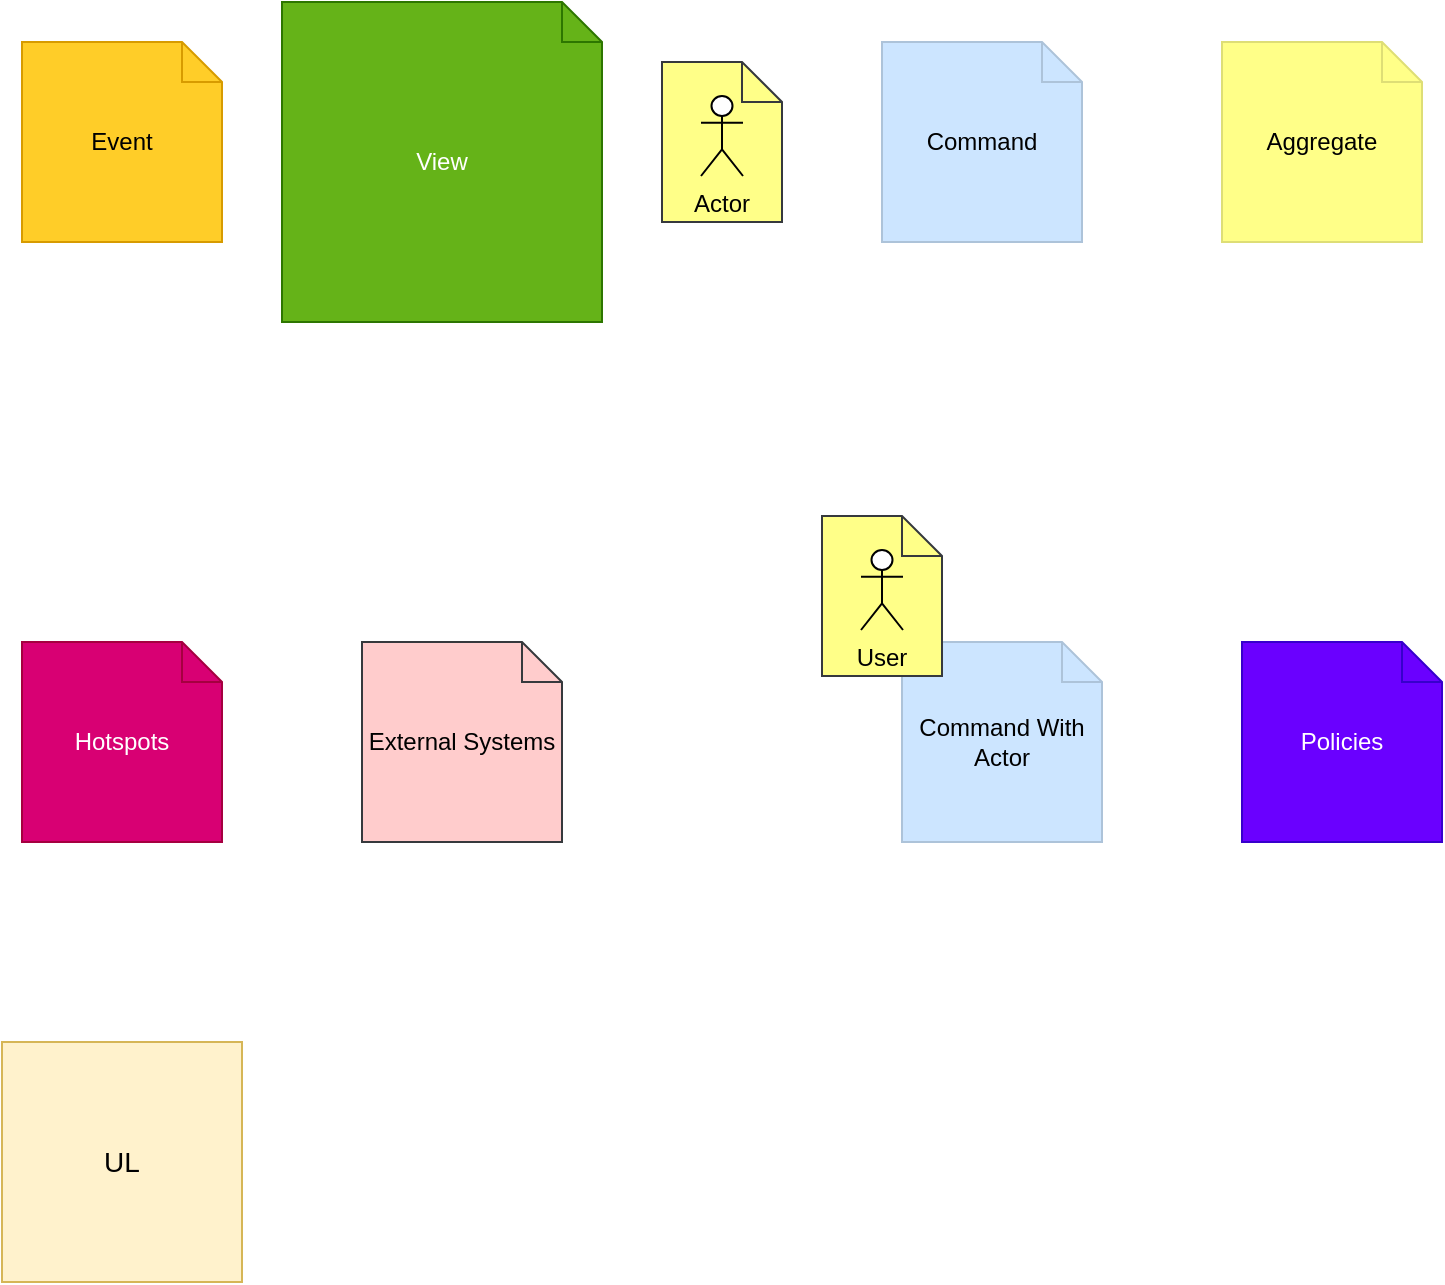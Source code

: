<mxfile version="13.6.2" type="device" pages="7"><diagram id="IZoI9i9CYvUdw6ZRjMa_" name="EventStromingTemplate"><mxGraphModel dx="1038" dy="607" grid="1" gridSize="10" guides="1" tooltips="1" connect="1" arrows="1" fold="1" page="1" pageScale="1" pageWidth="850" pageHeight="1100" math="0" shadow="0"><root><mxCell id="5JHLg-qV1rQhRQbNWc27-0"/><mxCell id="5JHLg-qV1rQhRQbNWc27-1" parent="5JHLg-qV1rQhRQbNWc27-0"/><mxCell id="uE7JxZKKp2PEaB72_qG_-0" value="Event" style="shape=note;size=20;whiteSpace=wrap;html=1;fillColor=#ffcd28;strokeColor=#d79b00;" parent="5JHLg-qV1rQhRQbNWc27-1" vertex="1"><mxGeometry x="50" y="60" width="100" height="100" as="geometry"/></mxCell><mxCell id="2EsrOw815dLGDsroviwQ-0" value="View" style="shape=note;size=20;whiteSpace=wrap;html=1;strokeColor=#2D7600;fontColor=#ffffff;fillColor=#65B318;" parent="5JHLg-qV1rQhRQbNWc27-1" vertex="1"><mxGeometry x="180" y="40" width="160" height="160" as="geometry"/></mxCell><mxCell id="2EsrOw815dLGDsroviwQ-4" value="" style="group" parent="5JHLg-qV1rQhRQbNWc27-1" vertex="1" connectable="0"><mxGeometry x="370" y="70" width="60" height="80" as="geometry"/></mxCell><mxCell id="4Rxkkjxec5-i0oJX5Uwy-0" value="" style="group" parent="2EsrOw815dLGDsroviwQ-4" vertex="1" connectable="0"><mxGeometry width="60" height="80" as="geometry"/></mxCell><mxCell id="2EsrOw815dLGDsroviwQ-2" value="Actor" style="shape=note;size=20;whiteSpace=wrap;html=1;fillColor=#ffff88;strokeColor=#36393d;verticalAlign=bottom;" parent="4Rxkkjxec5-i0oJX5Uwy-0" vertex="1"><mxGeometry width="60" height="80" as="geometry"/></mxCell><mxCell id="2EsrOw815dLGDsroviwQ-3" value="" style="shape=umlActor;verticalLabelPosition=bottom;verticalAlign=top;html=1;" parent="4Rxkkjxec5-i0oJX5Uwy-0" vertex="1"><mxGeometry x="19.5" y="17" width="21" height="40" as="geometry"/></mxCell><mxCell id="2EsrOw815dLGDsroviwQ-5" value="Command" style="shape=note;size=20;whiteSpace=wrap;html=1;fillColor=#cce5ff;strokeColor=#ADC3D9;" parent="5JHLg-qV1rQhRQbNWc27-1" vertex="1"><mxGeometry x="480" y="60" width="100" height="100" as="geometry"/></mxCell><mxCell id="2EsrOw815dLGDsroviwQ-6" value="Aggregate" style="shape=note;size=20;whiteSpace=wrap;html=1;fillColor=#ffff88;strokeColor=#DEDE76;" parent="5JHLg-qV1rQhRQbNWc27-1" vertex="1"><mxGeometry x="650" y="60" width="100" height="100" as="geometry"/></mxCell><mxCell id="2EsrOw815dLGDsroviwQ-9" value="Hotspots" style="shape=note;size=20;whiteSpace=wrap;html=1;fillColor=#d80073;strokeColor=#A50040;fontColor=#ffffff;" parent="5JHLg-qV1rQhRQbNWc27-1" vertex="1"><mxGeometry x="50" y="360" width="100" height="100" as="geometry"/></mxCell><mxCell id="2EsrOw815dLGDsroviwQ-10" value="External Systems" style="shape=note;size=20;whiteSpace=wrap;html=1;fillColor=#ffcccc;strokeColor=#36393d;" parent="5JHLg-qV1rQhRQbNWc27-1" vertex="1"><mxGeometry x="220" y="360" width="100" height="100" as="geometry"/></mxCell><mxCell id="2EsrOw815dLGDsroviwQ-11" value="Policies" style="shape=note;size=20;whiteSpace=wrap;html=1;fillColor=#6a00ff;strokeColor=#3700CC;fontColor=#ffffff;" parent="5JHLg-qV1rQhRQbNWc27-1" vertex="1"><mxGeometry x="660" y="360" width="100" height="100" as="geometry"/></mxCell><mxCell id="otm1PSeYTw8WL_GtZfgW-0" value="Command With Actor" style="shape=note;size=20;whiteSpace=wrap;html=1;fillColor=#cce5ff;strokeColor=#ADC3D9;" parent="5JHLg-qV1rQhRQbNWc27-1" vertex="1"><mxGeometry x="490" y="360" width="100" height="100" as="geometry"/></mxCell><mxCell id="otm1PSeYTw8WL_GtZfgW-1" value="" style="group;fontStyle=0" parent="5JHLg-qV1rQhRQbNWc27-1" vertex="1" connectable="0"><mxGeometry x="450" y="297" width="60" height="80" as="geometry"/></mxCell><mxCell id="otm1PSeYTw8WL_GtZfgW-2" value="" style="group" parent="otm1PSeYTw8WL_GtZfgW-1" vertex="1" connectable="0"><mxGeometry width="60" height="80" as="geometry"/></mxCell><mxCell id="otm1PSeYTw8WL_GtZfgW-3" value="User" style="shape=note;size=20;whiteSpace=wrap;html=1;fillColor=#ffff88;strokeColor=#36393d;verticalAlign=bottom;" parent="otm1PSeYTw8WL_GtZfgW-2" vertex="1"><mxGeometry width="60" height="80" as="geometry"/></mxCell><mxCell id="otm1PSeYTw8WL_GtZfgW-4" value="" style="shape=umlActor;verticalLabelPosition=bottom;verticalAlign=top;html=1;" parent="otm1PSeYTw8WL_GtZfgW-2" vertex="1"><mxGeometry x="19.5" y="17" width="21" height="40" as="geometry"/></mxCell><mxCell id="kh4x_2ui6vJm0ImnxtHV-0" value="UL" style="whiteSpace=wrap;html=1;aspect=fixed;fontSize=14;fillColor=#fff2cc;strokeColor=#d6b656;" parent="5JHLg-qV1rQhRQbNWc27-1" vertex="1"><mxGeometry x="40" y="560" width="120" height="120" as="geometry"/></mxCell></root></mxGraphModel></diagram><diagram id="eK_7c3xUphr8qKpT9D23" name="IdentityAccess-BigPictureEventStorming"><mxGraphModel dx="1888" dy="607" grid="1" gridSize="10" guides="1" tooltips="1" connect="1" arrows="1" fold="1" page="1" pageScale="1" pageWidth="850" pageHeight="1100" math="0" shadow="0"><root><mxCell id="FxT7KINHo3iBTw3dhVJ--0"/><mxCell id="FxT7KINHo3iBTw3dhVJ--1" parent="FxT7KINHo3iBTw3dhVJ--0"/><mxCell id="X1fd6XHo4mg8r9-g6WNm-3" value="User Registered" style="shape=note;size=20;whiteSpace=wrap;html=1;fillColor=#ffcd28;strokeColor=#d79b00;" parent="FxT7KINHo3iBTw3dhVJ--1" vertex="1"><mxGeometry x="-35" y="210" width="100" height="100" as="geometry"/></mxCell><mxCell id="X1fd6XHo4mg8r9-g6WNm-4" value="User Verification Email Sent" style="shape=note;size=20;whiteSpace=wrap;html=1;fillColor=#ffcd28;strokeColor=#d79b00;" parent="FxT7KINHo3iBTw3dhVJ--1" vertex="1"><mxGeometry x="145" y="210" width="100" height="100" as="geometry"/></mxCell><mxCell id="X1fd6XHo4mg8r9-g6WNm-6" value="Registrant Verified" style="shape=note;size=20;whiteSpace=wrap;html=1;fillColor=#ffcd28;strokeColor=#d79b00;" parent="FxT7KINHo3iBTw3dhVJ--1" vertex="1"><mxGeometry x="325" y="210" width="100" height="100" as="geometry"/></mxCell><mxCell id="X1fd6XHo4mg8r9-g6WNm-7" value="User Logged-In" style="shape=note;size=20;whiteSpace=wrap;html=1;fillColor=#ffcd28;strokeColor=#d79b00;" parent="FxT7KINHo3iBTw3dhVJ--1" vertex="1"><mxGeometry x="660" y="210" width="100" height="100" as="geometry"/></mxCell><mxCell id="X1fd6XHo4mg8r9-g6WNm-8" value="User Logged-Out" style="shape=note;size=20;whiteSpace=wrap;html=1;fillColor=#ffcd28;strokeColor=#d79b00;" parent="FxT7KINHo3iBTw3dhVJ--1" vertex="1"><mxGeometry x="1590" y="210" width="100" height="100" as="geometry"/></mxCell><mxCell id="GkEFzX2W5HmcRZpMrnQu-0" value="User Profile Updated" style="shape=note;size=20;whiteSpace=wrap;html=1;fillColor=#ffcd28;strokeColor=#d79b00;" parent="FxT7KINHo3iBTw3dhVJ--1" vertex="1"><mxGeometry x="840" y="210" width="100" height="100" as="geometry"/></mxCell><mxCell id="GkEFzX2W5HmcRZpMrnQu-1" value="User Settings Updated" style="shape=note;size=20;whiteSpace=wrap;html=1;fillColor=#ffcd28;strokeColor=#d79b00;" parent="FxT7KINHo3iBTw3dhVJ--1" vertex="1"><mxGeometry x="1020" y="210" width="100" height="100" as="geometry"/></mxCell><mxCell id="GkEFzX2W5HmcRZpMrnQu-2" value="User Deactivated" style="shape=note;size=20;whiteSpace=wrap;html=1;fillColor=#ffcd28;strokeColor=#d79b00;" parent="FxT7KINHo3iBTw3dhVJ--1" vertex="1"><mxGeometry x="1200" y="210" width="100" height="100" as="geometry"/></mxCell><mxCell id="GkEFzX2W5HmcRZpMrnQu-3" value="Forgot Password Requested" style="shape=note;size=20;whiteSpace=wrap;html=1;fillColor=#ffcd28;strokeColor=#d79b00;" parent="FxT7KINHo3iBTw3dhVJ--1" vertex="1"><mxGeometry x="1770" y="210" width="100" height="100" as="geometry"/></mxCell><mxCell id="GkEFzX2W5HmcRZpMrnQu-4" value="Forgot Password Email Sent With Link" style="shape=note;size=20;whiteSpace=wrap;html=1;fillColor=#ffcd28;strokeColor=#d79b00;" parent="FxT7KINHo3iBTw3dhVJ--1" vertex="1"><mxGeometry x="1950" y="210" width="100" height="100" as="geometry"/></mxCell><mxCell id="GkEFzX2W5HmcRZpMrnQu-5" value="Password Reset" style="shape=note;size=20;whiteSpace=wrap;html=1;fillColor=#ffcd28;strokeColor=#d79b00;" parent="FxT7KINHo3iBTw3dhVJ--1" vertex="1"><mxGeometry x="2310" y="210" width="100" height="100" as="geometry"/></mxCell><mxCell id="GkEFzX2W5HmcRZpMrnQu-6" value="Forgot Password Link Clicked" style="shape=note;size=20;whiteSpace=wrap;html=1;fillColor=#ffcd28;strokeColor=#d79b00;" parent="FxT7KINHo3iBTw3dhVJ--1" vertex="1"><mxGeometry x="2130" y="210" width="100" height="100" as="geometry"/></mxCell><mxCell id="OPd413wdkzhrbCYOlu-d-0" value="User Created" style="shape=note;size=20;whiteSpace=wrap;html=1;fillColor=#ffcd28;strokeColor=#d79b00;" parent="FxT7KINHo3iBTw3dhVJ--1" vertex="1"><mxGeometry x="490" y="210" width="100" height="100" as="geometry"/></mxCell><mxCell id="j87T_FkKsYClvXhXSEBt-0" value="User Activated" style="shape=note;size=20;whiteSpace=wrap;html=1;fillColor=#ffcd28;strokeColor=#d79b00;" parent="FxT7KINHo3iBTw3dhVJ--1" vertex="1"><mxGeometry x="1400" y="210" width="100" height="100" as="geometry"/></mxCell><mxCell id="IrgfWzo8GIniwsMPfnV--0" value="User With EMail Id Already Exists" style="shape=note;size=20;whiteSpace=wrap;html=1;fillColor=#ffcd28;strokeColor=#d79b00;" parent="FxT7KINHo3iBTw3dhVJ--1" vertex="1"><mxGeometry x="-35" y="400" width="100" height="100" as="geometry"/></mxCell><mxCell id="IrgfWzo8GIniwsMPfnV--1" value="Registration Link Expired" style="shape=note;size=20;whiteSpace=wrap;html=1;fillColor=#ffcd28;strokeColor=#d79b00;" parent="FxT7KINHo3iBTw3dhVJ--1" vertex="1"><mxGeometry x="325" y="400" width="100" height="100" as="geometry"/></mxCell></root></mxGraphModel></diagram><diagram name="IdentityAccess-DesignLevelEventStorming" id="cN1rvFtP3PxEKOyPQS3R"><mxGraphModel dx="3588" dy="607" grid="1" gridSize="10" guides="1" tooltips="1" connect="1" arrows="1" fold="1" page="1" pageScale="1" pageWidth="850" pageHeight="1100" math="0" shadow="0"><root><mxCell id="qDAZTds5ghtV44Vqo-zr-0"/><mxCell id="qDAZTds5ghtV44Vqo-zr-1" parent="qDAZTds5ghtV44Vqo-zr-0"/><mxCell id="qDAZTds5ghtV44Vqo-zr-2" value="User Registered" style="shape=note;size=20;whiteSpace=wrap;html=1;fillColor=#ffcd28;strokeColor=#d79b00;" parent="qDAZTds5ghtV44Vqo-zr-1" vertex="1"><mxGeometry x="-1600" y="233" width="100" height="100" as="geometry"/></mxCell><mxCell id="qDAZTds5ghtV44Vqo-zr-3" value="User Verification Email Sent" style="shape=note;size=20;whiteSpace=wrap;html=1;fillColor=#ffcd28;strokeColor=#d79b00;" parent="qDAZTds5ghtV44Vqo-zr-1" vertex="1"><mxGeometry x="-950" y="233" width="100" height="100" as="geometry"/></mxCell><mxCell id="qDAZTds5ghtV44Vqo-zr-5" value="Registrant Verified" style="shape=note;size=20;whiteSpace=wrap;html=1;fillColor=#ffcd28;strokeColor=#d79b00;" parent="qDAZTds5ghtV44Vqo-zr-1" vertex="1"><mxGeometry x="-330" y="233" width="100" height="100" as="geometry"/></mxCell><mxCell id="qDAZTds5ghtV44Vqo-zr-6" value="User Logged-In" style="shape=note;size=20;whiteSpace=wrap;html=1;fillColor=#ffcd28;strokeColor=#d79b00;" parent="qDAZTds5ghtV44Vqo-zr-1" vertex="1"><mxGeometry x="790" y="233" width="100" height="100" as="geometry"/></mxCell><mxCell id="qDAZTds5ghtV44Vqo-zr-8" value="User Profile Updated" style="shape=note;size=20;whiteSpace=wrap;html=1;fillColor=#ffcd28;strokeColor=#d79b00;" parent="qDAZTds5ghtV44Vqo-zr-1" vertex="1"><mxGeometry x="1370" y="236" width="100" height="100" as="geometry"/></mxCell><mxCell id="qDAZTds5ghtV44Vqo-zr-9" value="User Settings Updated" style="shape=note;size=20;whiteSpace=wrap;html=1;fillColor=#ffcd28;strokeColor=#d79b00;" parent="qDAZTds5ghtV44Vqo-zr-1" vertex="1"><mxGeometry x="1960" y="233" width="100" height="100" as="geometry"/></mxCell><mxCell id="qDAZTds5ghtV44Vqo-zr-10" value="User DeActivated" style="shape=note;size=20;whiteSpace=wrap;html=1;fillColor=#ffcd28;strokeColor=#d79b00;" parent="qDAZTds5ghtV44Vqo-zr-1" vertex="1"><mxGeometry x="2580" y="230" width="100" height="100" as="geometry"/></mxCell><mxCell id="qDAZTds5ghtV44Vqo-zr-11" value="Forgot Password Requested" style="shape=note;size=20;whiteSpace=wrap;html=1;fillColor=#ffcd28;strokeColor=#d79b00;" parent="qDAZTds5ghtV44Vqo-zr-1" vertex="1"><mxGeometry x="4445" y="236" width="100" height="100" as="geometry"/></mxCell><mxCell id="qDAZTds5ghtV44Vqo-zr-12" value="Forgot Password Email Sent With Link" style="shape=note;size=20;whiteSpace=wrap;html=1;fillColor=#ffcd28;strokeColor=#d79b00;" parent="qDAZTds5ghtV44Vqo-zr-1" vertex="1"><mxGeometry x="4955" y="236" width="100" height="100" as="geometry"/></mxCell><mxCell id="qDAZTds5ghtV44Vqo-zr-13" value="Password Reset" style="shape=note;size=20;whiteSpace=wrap;html=1;fillColor=#ffcd28;strokeColor=#d79b00;" parent="qDAZTds5ghtV44Vqo-zr-1" vertex="1"><mxGeometry x="5610" y="236" width="100" height="100" as="geometry"/></mxCell><mxCell id="izq56nN3S_8ulmtuv6Q1-0" value="Register New User" style="shape=note;size=20;whiteSpace=wrap;html=1;fillColor=#cce5ff;strokeColor=#ADC3D9;" parent="qDAZTds5ghtV44Vqo-zr-1" vertex="1"><mxGeometry x="-1920" y="233" width="100" height="100" as="geometry"/></mxCell><mxCell id="9oQJ0-VMWikM5G0L3sKK-0" value="Registration" style="shape=note;size=20;whiteSpace=wrap;html=1;fillColor=#ffff88;strokeColor=#DEDE76;" parent="qDAZTds5ghtV44Vqo-zr-1" vertex="1"><mxGeometry x="-1760" y="233" width="100" height="100" as="geometry"/></mxCell><mxCell id="4GStw3OrXs-0JA75XSU6-0" value="" style="group;fontStyle=0" parent="qDAZTds5ghtV44Vqo-zr-1" vertex="1" connectable="0"><mxGeometry x="-1960" y="173" width="60" height="80" as="geometry"/></mxCell><mxCell id="4GStw3OrXs-0JA75XSU6-1" value="" style="group" parent="4GStw3OrXs-0JA75XSU6-0" vertex="1" connectable="0"><mxGeometry width="60" height="80" as="geometry"/></mxCell><mxCell id="4GStw3OrXs-0JA75XSU6-2" value="Registrant" style="shape=note;size=20;whiteSpace=wrap;html=1;fillColor=#ffff88;strokeColor=#36393d;verticalAlign=bottom;" parent="4GStw3OrXs-0JA75XSU6-1" vertex="1"><mxGeometry width="60" height="80" as="geometry"/></mxCell><mxCell id="4GStw3OrXs-0JA75XSU6-3" value="" style="shape=umlActor;verticalLabelPosition=bottom;verticalAlign=top;html=1;" parent="4GStw3OrXs-0JA75XSU6-1" vertex="1"><mxGeometry x="19.5" y="17" width="21" height="40" as="geometry"/></mxCell><mxCell id="mnTzEN3Q9zepw0Y29sxn-0" value="Registrants Must Receive an EMail with verification link" style="shape=note;size=20;whiteSpace=wrap;html=1;fillColor=#6a00ff;strokeColor=#3700CC;fontColor=#ffffff;" parent="qDAZTds5ghtV44Vqo-zr-1" vertex="1"><mxGeometry x="-1440" y="233" width="100" height="100" as="geometry"/></mxCell><mxCell id="mnTzEN3Q9zepw0Y29sxn-1" value="Send Email Verification Link In the Email" style="shape=note;size=20;whiteSpace=wrap;html=1;fillColor=#cce5ff;strokeColor=#ADC3D9;" parent="qDAZTds5ghtV44Vqo-zr-1" vertex="1"><mxGeometry x="-1270" y="233" width="100" height="100" as="geometry"/></mxCell><mxCell id="mnTzEN3Q9zepw0Y29sxn-2" value="Registration" style="shape=note;size=20;whiteSpace=wrap;html=1;fillColor=#ffff88;strokeColor=#DEDE76;" parent="qDAZTds5ghtV44Vqo-zr-1" vertex="1"><mxGeometry x="-1110" y="233" width="100" height="100" as="geometry"/></mxCell><mxCell id="mnTzEN3Q9zepw0Y29sxn-3" value="Click On User Verification Link" style="shape=note;size=20;whiteSpace=wrap;html=1;fillColor=#cce5ff;strokeColor=#ADC3D9;" parent="qDAZTds5ghtV44Vqo-zr-1" vertex="1"><mxGeometry x="-670" y="233" width="100" height="100" as="geometry"/></mxCell><mxCell id="mnTzEN3Q9zepw0Y29sxn-5" value="" style="group;fontStyle=0" parent="qDAZTds5ghtV44Vqo-zr-1" vertex="1" connectable="0"><mxGeometry x="-710" y="170" width="60" height="80" as="geometry"/></mxCell><mxCell id="mnTzEN3Q9zepw0Y29sxn-6" value="" style="group" parent="mnTzEN3Q9zepw0Y29sxn-5" vertex="1" connectable="0"><mxGeometry width="60" height="80" as="geometry"/></mxCell><mxCell id="mnTzEN3Q9zepw0Y29sxn-7" value="Registrant" style="shape=note;size=20;whiteSpace=wrap;html=1;fillColor=#ffff88;strokeColor=#36393d;verticalAlign=bottom;" parent="mnTzEN3Q9zepw0Y29sxn-6" vertex="1"><mxGeometry width="60" height="80" as="geometry"/></mxCell><mxCell id="mnTzEN3Q9zepw0Y29sxn-8" value="" style="shape=umlActor;verticalLabelPosition=bottom;verticalAlign=top;html=1;" parent="mnTzEN3Q9zepw0Y29sxn-6" vertex="1"><mxGeometry x="19.5" y="17" width="21" height="40" as="geometry"/></mxCell><mxCell id="mnTzEN3Q9zepw0Y29sxn-9" value="Registration" style="shape=note;size=20;whiteSpace=wrap;html=1;fillColor=#ffff88;strokeColor=#DEDE76;" parent="qDAZTds5ghtV44Vqo-zr-1" vertex="1"><mxGeometry x="-510" y="233" width="100" height="100" as="geometry"/></mxCell><mxCell id="wjjghxgUL_GvRcGzJidT-0" value="Create User" style="shape=note;size=20;whiteSpace=wrap;html=1;fillColor=#cce5ff;strokeColor=#ADC3D9;" parent="qDAZTds5ghtV44Vqo-zr-1" vertex="1"><mxGeometry x="-160" y="233" width="100" height="100" as="geometry"/></mxCell><mxCell id="wjjghxgUL_GvRcGzJidT-1" value="User Created" style="shape=note;size=20;whiteSpace=wrap;html=1;fillColor=#ffcd28;strokeColor=#d79b00;" parent="qDAZTds5ghtV44Vqo-zr-1" vertex="1"><mxGeometry x="170" y="233" width="100" height="100" as="geometry"/></mxCell><mxCell id="wjjghxgUL_GvRcGzJidT-2" value="Login User" style="shape=note;size=20;whiteSpace=wrap;html=1;fillColor=#cce5ff;strokeColor=#ADC3D9;" parent="qDAZTds5ghtV44Vqo-zr-1" vertex="1"><mxGeometry x="480" y="233" width="100" height="100" as="geometry"/></mxCell><mxCell id="wjjghxgUL_GvRcGzJidT-3" value="" style="group;fontStyle=0" parent="qDAZTds5ghtV44Vqo-zr-1" vertex="1" connectable="0"><mxGeometry x="440" y="170" width="60" height="80" as="geometry"/></mxCell><mxCell id="wjjghxgUL_GvRcGzJidT-4" value="" style="group" parent="wjjghxgUL_GvRcGzJidT-3" vertex="1" connectable="0"><mxGeometry width="60" height="80" as="geometry"/></mxCell><mxCell id="wjjghxgUL_GvRcGzJidT-5" value="User" style="shape=note;size=20;whiteSpace=wrap;html=1;fillColor=#ffff88;strokeColor=#36393d;verticalAlign=bottom;" parent="wjjghxgUL_GvRcGzJidT-4" vertex="1"><mxGeometry width="60" height="80" as="geometry"/></mxCell><mxCell id="wjjghxgUL_GvRcGzJidT-6" value="" style="shape=umlActor;verticalLabelPosition=bottom;verticalAlign=top;html=1;" parent="wjjghxgUL_GvRcGzJidT-4" vertex="1"><mxGeometry x="19.5" y="17" width="21" height="40" as="geometry"/></mxCell><mxCell id="wjjghxgUL_GvRcGzJidT-7" value="User" style="shape=note;size=20;whiteSpace=wrap;html=1;fillColor=#ffff88;strokeColor=#DEDE76;" parent="qDAZTds5ghtV44Vqo-zr-1" vertex="1"><mxGeometry y="233" width="100" height="100" as="geometry"/></mxCell><mxCell id="wjjghxgUL_GvRcGzJidT-8" value="User" style="shape=note;size=20;whiteSpace=wrap;html=1;fillColor=#ffff88;strokeColor=#DEDE76;" parent="qDAZTds5ghtV44Vqo-zr-1" vertex="1"><mxGeometry x="630" y="233" width="100" height="100" as="geometry"/></mxCell><mxCell id="wjjghxgUL_GvRcGzJidT-9" value="User Logged-Out" style="shape=note;size=20;whiteSpace=wrap;html=1;fillColor=#ffcd28;strokeColor=#d79b00;" parent="qDAZTds5ghtV44Vqo-zr-1" vertex="1"><mxGeometry x="3830" y="230" width="100" height="100" as="geometry"/></mxCell><mxCell id="wjjghxgUL_GvRcGzJidT-10" value="Logout" style="shape=note;size=20;whiteSpace=wrap;html=1;fillColor=#cce5ff;strokeColor=#ADC3D9;" parent="qDAZTds5ghtV44Vqo-zr-1" vertex="1"><mxGeometry x="3520" y="230" width="100" height="100" as="geometry"/></mxCell><mxCell id="wjjghxgUL_GvRcGzJidT-11" value="" style="group;fontStyle=0" parent="qDAZTds5ghtV44Vqo-zr-1" vertex="1" connectable="0"><mxGeometry x="3480" y="167" width="60" height="80" as="geometry"/></mxCell><mxCell id="wjjghxgUL_GvRcGzJidT-12" value="" style="group" parent="wjjghxgUL_GvRcGzJidT-11" vertex="1" connectable="0"><mxGeometry width="60" height="80" as="geometry"/></mxCell><mxCell id="wjjghxgUL_GvRcGzJidT-13" value="User" style="shape=note;size=20;whiteSpace=wrap;html=1;fillColor=#ffff88;strokeColor=#36393d;verticalAlign=bottom;" parent="wjjghxgUL_GvRcGzJidT-12" vertex="1"><mxGeometry width="60" height="80" as="geometry"/></mxCell><mxCell id="wjjghxgUL_GvRcGzJidT-14" value="" style="shape=umlActor;verticalLabelPosition=bottom;verticalAlign=top;html=1;" parent="wjjghxgUL_GvRcGzJidT-12" vertex="1"><mxGeometry x="19.5" y="17" width="21" height="40" as="geometry"/></mxCell><mxCell id="wjjghxgUL_GvRcGzJidT-15" value="User" style="shape=note;size=20;whiteSpace=wrap;html=1;fillColor=#ffff88;strokeColor=#DEDE76;" parent="qDAZTds5ghtV44Vqo-zr-1" vertex="1"><mxGeometry x="3670" y="230" width="100" height="100" as="geometry"/></mxCell><mxCell id="uZMEMmFYRFvuSoabIC9T-0" value="Update User Profile" style="shape=note;size=20;whiteSpace=wrap;html=1;fillColor=#cce5ff;strokeColor=#ADC3D9;" parent="qDAZTds5ghtV44Vqo-zr-1" vertex="1"><mxGeometry x="1050" y="236" width="100" height="100" as="geometry"/></mxCell><mxCell id="uZMEMmFYRFvuSoabIC9T-1" value="" style="group;fontStyle=0" parent="qDAZTds5ghtV44Vqo-zr-1" vertex="1" connectable="0"><mxGeometry x="1010" y="173" width="60" height="80" as="geometry"/></mxCell><mxCell id="uZMEMmFYRFvuSoabIC9T-2" value="" style="group" parent="uZMEMmFYRFvuSoabIC9T-1" vertex="1" connectable="0"><mxGeometry width="60" height="80" as="geometry"/></mxCell><mxCell id="uZMEMmFYRFvuSoabIC9T-3" value="User" style="shape=note;size=20;whiteSpace=wrap;html=1;fillColor=#ffff88;strokeColor=#36393d;verticalAlign=bottom;" parent="uZMEMmFYRFvuSoabIC9T-2" vertex="1"><mxGeometry width="60" height="80" as="geometry"/></mxCell><mxCell id="uZMEMmFYRFvuSoabIC9T-4" value="" style="shape=umlActor;verticalLabelPosition=bottom;verticalAlign=top;html=1;" parent="uZMEMmFYRFvuSoabIC9T-2" vertex="1"><mxGeometry x="19.5" y="17" width="21" height="40" as="geometry"/></mxCell><mxCell id="uZMEMmFYRFvuSoabIC9T-5" value="User" style="shape=note;size=20;whiteSpace=wrap;html=1;fillColor=#ffff88;strokeColor=#DEDE76;" parent="qDAZTds5ghtV44Vqo-zr-1" vertex="1"><mxGeometry x="1210" y="236" width="100" height="100" as="geometry"/></mxCell><mxCell id="uZMEMmFYRFvuSoabIC9T-6" value="Update User Settings" style="shape=note;size=20;whiteSpace=wrap;html=1;fillColor=#cce5ff;strokeColor=#ADC3D9;" parent="qDAZTds5ghtV44Vqo-zr-1" vertex="1"><mxGeometry x="1630" y="236" width="100" height="100" as="geometry"/></mxCell><mxCell id="uZMEMmFYRFvuSoabIC9T-7" value="" style="group;fontStyle=0" parent="qDAZTds5ghtV44Vqo-zr-1" vertex="1" connectable="0"><mxGeometry x="1590" y="173" width="60" height="80" as="geometry"/></mxCell><mxCell id="uZMEMmFYRFvuSoabIC9T-8" value="" style="group" parent="uZMEMmFYRFvuSoabIC9T-7" vertex="1" connectable="0"><mxGeometry width="60" height="80" as="geometry"/></mxCell><mxCell id="uZMEMmFYRFvuSoabIC9T-9" value="User" style="shape=note;size=20;whiteSpace=wrap;html=1;fillColor=#ffff88;strokeColor=#36393d;verticalAlign=bottom;" parent="uZMEMmFYRFvuSoabIC9T-8" vertex="1"><mxGeometry width="60" height="80" as="geometry"/></mxCell><mxCell id="uZMEMmFYRFvuSoabIC9T-10" value="" style="shape=umlActor;verticalLabelPosition=bottom;verticalAlign=top;html=1;" parent="uZMEMmFYRFvuSoabIC9T-8" vertex="1"><mxGeometry x="19.5" y="17" width="21" height="40" as="geometry"/></mxCell><mxCell id="uZMEMmFYRFvuSoabIC9T-11" value="User Settings" style="shape=note;size=20;whiteSpace=wrap;html=1;fillColor=#ffff88;strokeColor=#DEDE76;" parent="qDAZTds5ghtV44Vqo-zr-1" vertex="1"><mxGeometry x="1790" y="236" width="100" height="100" as="geometry"/></mxCell><mxCell id="uZMEMmFYRFvuSoabIC9T-12" value="DeActivate User" style="shape=note;size=20;whiteSpace=wrap;html=1;fillColor=#cce5ff;strokeColor=#ADC3D9;" parent="qDAZTds5ghtV44Vqo-zr-1" vertex="1"><mxGeometry x="2250" y="227" width="100" height="100" as="geometry"/></mxCell><mxCell id="uZMEMmFYRFvuSoabIC9T-13" value="" style="group;fontStyle=0" parent="qDAZTds5ghtV44Vqo-zr-1" vertex="1" connectable="0"><mxGeometry x="2210" y="164" width="60" height="80" as="geometry"/></mxCell><mxCell id="uZMEMmFYRFvuSoabIC9T-14" value="" style="group" parent="uZMEMmFYRFvuSoabIC9T-13" vertex="1" connectable="0"><mxGeometry width="60" height="80" as="geometry"/></mxCell><mxCell id="uZMEMmFYRFvuSoabIC9T-15" value="Admin" style="shape=note;size=20;whiteSpace=wrap;html=1;fillColor=#ffff88;strokeColor=#36393d;verticalAlign=bottom;" parent="uZMEMmFYRFvuSoabIC9T-14" vertex="1"><mxGeometry width="60" height="80" as="geometry"/></mxCell><mxCell id="uZMEMmFYRFvuSoabIC9T-16" value="" style="shape=umlActor;verticalLabelPosition=bottom;verticalAlign=top;html=1;" parent="uZMEMmFYRFvuSoabIC9T-14" vertex="1"><mxGeometry x="19.5" y="17" width="21" height="40" as="geometry"/></mxCell><mxCell id="uZMEMmFYRFvuSoabIC9T-17" value="User" style="shape=note;size=20;whiteSpace=wrap;html=1;fillColor=#ffff88;strokeColor=#DEDE76;" parent="qDAZTds5ghtV44Vqo-zr-1" vertex="1"><mxGeometry x="2410" y="227" width="100" height="100" as="geometry"/></mxCell><mxCell id="uZMEMmFYRFvuSoabIC9T-23" value="Request Forgot Password" style="shape=note;size=20;whiteSpace=wrap;html=1;fillColor=#cce5ff;strokeColor=#ADC3D9;" parent="qDAZTds5ghtV44Vqo-zr-1" vertex="1"><mxGeometry x="4110" y="236" width="100" height="100" as="geometry"/></mxCell><mxCell id="uZMEMmFYRFvuSoabIC9T-24" value="" style="group;fontStyle=0" parent="qDAZTds5ghtV44Vqo-zr-1" vertex="1" connectable="0"><mxGeometry x="4070" y="173" width="60" height="80" as="geometry"/></mxCell><mxCell id="uZMEMmFYRFvuSoabIC9T-25" value="" style="group" parent="uZMEMmFYRFvuSoabIC9T-24" vertex="1" connectable="0"><mxGeometry width="60" height="80" as="geometry"/></mxCell><mxCell id="uZMEMmFYRFvuSoabIC9T-26" value="User" style="shape=note;size=20;whiteSpace=wrap;html=1;fillColor=#ffff88;strokeColor=#36393d;verticalAlign=bottom;" parent="uZMEMmFYRFvuSoabIC9T-25" vertex="1"><mxGeometry width="60" height="80" as="geometry"/></mxCell><mxCell id="uZMEMmFYRFvuSoabIC9T-27" value="" style="shape=umlActor;verticalLabelPosition=bottom;verticalAlign=top;html=1;" parent="uZMEMmFYRFvuSoabIC9T-25" vertex="1"><mxGeometry x="19.5" y="17" width="21" height="40" as="geometry"/></mxCell><mxCell id="uZMEMmFYRFvuSoabIC9T-28" value="Forgot Pasword" style="shape=note;size=20;whiteSpace=wrap;html=1;fillColor=#ffff88;strokeColor=#DEDE76;" parent="qDAZTds5ghtV44Vqo-zr-1" vertex="1"><mxGeometry x="4270" y="236" width="100" height="100" as="geometry"/></mxCell><mxCell id="uZMEMmFYRFvuSoabIC9T-29" value="Forgot Password Email With Link Must Be Sent To The User" style="shape=note;size=20;whiteSpace=wrap;html=1;fillColor=#6a00ff;strokeColor=#3700CC;fontColor=#ffffff;" parent="qDAZTds5ghtV44Vqo-zr-1" vertex="1"><mxGeometry x="4625" y="233" width="100" height="100" as="geometry"/></mxCell><mxCell id="uZMEMmFYRFvuSoabIC9T-30" value="Send Forgot Password Email" style="shape=note;size=20;whiteSpace=wrap;html=1;fillColor=#cce5ff;strokeColor=#ADC3D9;" parent="qDAZTds5ghtV44Vqo-zr-1" vertex="1"><mxGeometry x="4785" y="233" width="100" height="100" as="geometry"/></mxCell><mxCell id="uZMEMmFYRFvuSoabIC9T-32" value="Reset Password" style="shape=note;size=20;whiteSpace=wrap;html=1;fillColor=#cce5ff;strokeColor=#ADC3D9;" parent="qDAZTds5ghtV44Vqo-zr-1" vertex="1"><mxGeometry x="5260" y="236" width="100" height="100" as="geometry"/></mxCell><mxCell id="uZMEMmFYRFvuSoabIC9T-33" value="" style="group;fontStyle=0" parent="qDAZTds5ghtV44Vqo-zr-1" vertex="1" connectable="0"><mxGeometry x="5220" y="173" width="60" height="80" as="geometry"/></mxCell><mxCell id="uZMEMmFYRFvuSoabIC9T-34" value="" style="group" parent="uZMEMmFYRFvuSoabIC9T-33" vertex="1" connectable="0"><mxGeometry width="60" height="80" as="geometry"/></mxCell><mxCell id="uZMEMmFYRFvuSoabIC9T-35" value="User" style="shape=note;size=20;whiteSpace=wrap;html=1;fillColor=#ffff88;strokeColor=#36393d;verticalAlign=bottom;" parent="uZMEMmFYRFvuSoabIC9T-34" vertex="1"><mxGeometry width="60" height="80" as="geometry"/></mxCell><mxCell id="uZMEMmFYRFvuSoabIC9T-36" value="" style="shape=umlActor;verticalLabelPosition=bottom;verticalAlign=top;html=1;" parent="uZMEMmFYRFvuSoabIC9T-34" vertex="1"><mxGeometry x="19.5" y="17" width="21" height="40" as="geometry"/></mxCell><mxCell id="uZMEMmFYRFvuSoabIC9T-37" value="User" style="shape=note;size=20;whiteSpace=wrap;html=1;fillColor=#ffff88;strokeColor=#DEDE76;" parent="qDAZTds5ghtV44Vqo-zr-1" vertex="1"><mxGeometry x="5430" y="236" width="100" height="100" as="geometry"/></mxCell><mxCell id="nbv8h_3D4Zg9DTBoYYip-0" value="User Activated" style="shape=note;size=20;whiteSpace=wrap;html=1;fillColor=#ffcd28;strokeColor=#d79b00;" parent="qDAZTds5ghtV44Vqo-zr-1" vertex="1"><mxGeometry x="3210" y="230" width="100" height="100" as="geometry"/></mxCell><mxCell id="nbv8h_3D4Zg9DTBoYYip-1" value="Activate User" style="shape=note;size=20;whiteSpace=wrap;html=1;fillColor=#cce5ff;strokeColor=#ADC3D9;" parent="qDAZTds5ghtV44Vqo-zr-1" vertex="1"><mxGeometry x="2880" y="227" width="100" height="100" as="geometry"/></mxCell><mxCell id="nbv8h_3D4Zg9DTBoYYip-2" value="" style="group;fontStyle=0" parent="qDAZTds5ghtV44Vqo-zr-1" vertex="1" connectable="0"><mxGeometry x="2840" y="164" width="60" height="80" as="geometry"/></mxCell><mxCell id="nbv8h_3D4Zg9DTBoYYip-3" value="" style="group" parent="nbv8h_3D4Zg9DTBoYYip-2" vertex="1" connectable="0"><mxGeometry width="60" height="80" as="geometry"/></mxCell><mxCell id="nbv8h_3D4Zg9DTBoYYip-4" value="Admin" style="shape=note;size=20;whiteSpace=wrap;html=1;fillColor=#ffff88;strokeColor=#36393d;verticalAlign=bottom;" parent="nbv8h_3D4Zg9DTBoYYip-3" vertex="1"><mxGeometry width="60" height="80" as="geometry"/></mxCell><mxCell id="nbv8h_3D4Zg9DTBoYYip-5" value="" style="shape=umlActor;verticalLabelPosition=bottom;verticalAlign=top;html=1;" parent="nbv8h_3D4Zg9DTBoYYip-3" vertex="1"><mxGeometry x="19.5" y="17" width="21" height="40" as="geometry"/></mxCell><mxCell id="nbv8h_3D4Zg9DTBoYYip-6" value="User" style="shape=note;size=20;whiteSpace=wrap;html=1;fillColor=#ffff88;strokeColor=#DEDE76;" parent="qDAZTds5ghtV44Vqo-zr-1" vertex="1"><mxGeometry x="3040" y="227" width="100" height="100" as="geometry"/></mxCell><mxCell id="nbv8h_3D4Zg9DTBoYYip-7" value="" style="endArrow=classic;html=1;" parent="qDAZTds5ghtV44Vqo-zr-1" edge="1"><mxGeometry width="50" height="50" relative="1" as="geometry"><mxPoint x="-1910" y="1400" as="sourcePoint"/><mxPoint x="5670" y="1400" as="targetPoint"/></mxGeometry></mxCell><mxCell id="nbv8h_3D4Zg9DTBoYYip-8" value="Timeline" style="edgeLabel;html=1;align=center;verticalAlign=middle;resizable=0;points=[];fontSize=22;" parent="nbv8h_3D4Zg9DTBoYYip-7" vertex="1" connectable="0"><mxGeometry x="-0.78" y="-2" relative="1" as="geometry"><mxPoint x="2607" y="-2" as="offset"/></mxGeometry></mxCell><mxCell id="wmbZiq8f8-vAuYfoKmyK-0" value="User With EMail Id Already Exists" style="shape=note;size=20;whiteSpace=wrap;html=1;fillColor=#ffcd28;strokeColor=#d79b00;" parent="qDAZTds5ghtV44Vqo-zr-1" vertex="1"><mxGeometry x="-1600" y="440" width="100" height="100" as="geometry"/></mxCell><mxCell id="wmbZiq8f8-vAuYfoKmyK-1" value="Registration Link Expired" style="shape=note;size=20;whiteSpace=wrap;html=1;fillColor=#ffcd28;strokeColor=#d79b00;" parent="qDAZTds5ghtV44Vqo-zr-1" vertex="1"><mxGeometry x="-320" y="440" width="100" height="100" as="geometry"/></mxCell><mxCell id="wmbZiq8f8-vAuYfoKmyK-3" value="Register New User" style="shape=note;size=20;whiteSpace=wrap;html=1;fillColor=#cce5ff;strokeColor=#ADC3D9;" parent="qDAZTds5ghtV44Vqo-zr-1" vertex="1"><mxGeometry x="-1920" y="440" width="100" height="100" as="geometry"/></mxCell><mxCell id="wmbZiq8f8-vAuYfoKmyK-4" value="Registration" style="shape=note;size=20;whiteSpace=wrap;html=1;fillColor=#ffff88;strokeColor=#DEDE76;" parent="qDAZTds5ghtV44Vqo-zr-1" vertex="1"><mxGeometry x="-1760" y="440" width="100" height="100" as="geometry"/></mxCell><mxCell id="wmbZiq8f8-vAuYfoKmyK-5" value="" style="group;fontStyle=0" parent="qDAZTds5ghtV44Vqo-zr-1" vertex="1" connectable="0"><mxGeometry x="-1960" y="380" width="60" height="80" as="geometry"/></mxCell><mxCell id="wmbZiq8f8-vAuYfoKmyK-6" value="" style="group" parent="wmbZiq8f8-vAuYfoKmyK-5" vertex="1" connectable="0"><mxGeometry width="60" height="80" as="geometry"/></mxCell><mxCell id="wmbZiq8f8-vAuYfoKmyK-7" value="Registrant" style="shape=note;size=20;whiteSpace=wrap;html=1;fillColor=#ffff88;strokeColor=#36393d;verticalAlign=bottom;" parent="wmbZiq8f8-vAuYfoKmyK-6" vertex="1"><mxGeometry width="60" height="80" as="geometry"/></mxCell><mxCell id="wmbZiq8f8-vAuYfoKmyK-8" value="" style="shape=umlActor;verticalLabelPosition=bottom;verticalAlign=top;html=1;" parent="wmbZiq8f8-vAuYfoKmyK-6" vertex="1"><mxGeometry x="19.5" y="17" width="21" height="40" as="geometry"/></mxCell><mxCell id="gtI9ZB6Q0UvcORzBo0yX-0" value="Registrants Must NOT Receive an EMail with verification link" style="shape=note;size=20;whiteSpace=wrap;html=1;fillColor=#6a00ff;strokeColor=#3700CC;fontColor=#ffffff;" parent="qDAZTds5ghtV44Vqo-zr-1" vertex="1"><mxGeometry x="-1440" y="440" width="100" height="100" as="geometry"/></mxCell><mxCell id="gtI9ZB6Q0UvcORzBo0yX-1" value="Click On User Verification Link" style="shape=note;size=20;whiteSpace=wrap;html=1;fillColor=#cce5ff;strokeColor=#ADC3D9;" parent="qDAZTds5ghtV44Vqo-zr-1" vertex="1"><mxGeometry x="-670" y="440" width="100" height="100" as="geometry"/></mxCell><mxCell id="gtI9ZB6Q0UvcORzBo0yX-2" value="" style="group;fontStyle=0" parent="qDAZTds5ghtV44Vqo-zr-1" vertex="1" connectable="0"><mxGeometry x="-710" y="377" width="60" height="80" as="geometry"/></mxCell><mxCell id="gtI9ZB6Q0UvcORzBo0yX-3" value="" style="group" parent="gtI9ZB6Q0UvcORzBo0yX-2" vertex="1" connectable="0"><mxGeometry width="60" height="80" as="geometry"/></mxCell><mxCell id="gtI9ZB6Q0UvcORzBo0yX-4" value="Registrant" style="shape=note;size=20;whiteSpace=wrap;html=1;fillColor=#ffff88;strokeColor=#36393d;verticalAlign=bottom;" parent="gtI9ZB6Q0UvcORzBo0yX-3" vertex="1"><mxGeometry width="60" height="80" as="geometry"/></mxCell><mxCell id="gtI9ZB6Q0UvcORzBo0yX-5" value="" style="shape=umlActor;verticalLabelPosition=bottom;verticalAlign=top;html=1;" parent="gtI9ZB6Q0UvcORzBo0yX-3" vertex="1"><mxGeometry x="19.5" y="17" width="21" height="40" as="geometry"/></mxCell><mxCell id="gtI9ZB6Q0UvcORzBo0yX-6" value="Registration" style="shape=note;size=20;whiteSpace=wrap;html=1;fillColor=#ffff88;strokeColor=#DEDE76;" parent="qDAZTds5ghtV44Vqo-zr-1" vertex="1"><mxGeometry x="-510" y="440" width="100" height="100" as="geometry"/></mxCell></root></mxGraphModel></diagram><diagram name="IdentityAccess-ProcessMapping" id="Ww_ZQdZOQX1HVIVSHTcU"><mxGraphModel dx="5145" dy="1518" grid="1" gridSize="10" guides="1" tooltips="1" connect="1" arrows="1" fold="1" page="1" pageScale="1" pageWidth="850" pageHeight="1100" math="0" shadow="0"><root><mxCell id="PbhBePPe42dIqRSPYS_O-0"/><mxCell id="PbhBePPe42dIqRSPYS_O-1" parent="PbhBePPe42dIqRSPYS_O-0"/><mxCell id="PbhBePPe42dIqRSPYS_O-2" value="User Registered" style="shape=note;size=20;whiteSpace=wrap;html=1;fillColor=#ffcd28;strokeColor=#d79b00;" parent="PbhBePPe42dIqRSPYS_O-1" vertex="1"><mxGeometry x="-1600" y="233" width="100" height="100" as="geometry"/></mxCell><mxCell id="PbhBePPe42dIqRSPYS_O-3" value="User Verification Email Sent" style="shape=note;size=20;whiteSpace=wrap;html=1;fillColor=#ffcd28;strokeColor=#d79b00;" parent="PbhBePPe42dIqRSPYS_O-1" vertex="1"><mxGeometry x="-950" y="233" width="100" height="100" as="geometry"/></mxCell><mxCell id="PbhBePPe42dIqRSPYS_O-4" value="Registrant Verified" style="shape=note;size=20;whiteSpace=wrap;html=1;fillColor=#ffcd28;strokeColor=#d79b00;" parent="PbhBePPe42dIqRSPYS_O-1" vertex="1"><mxGeometry x="-330" y="233" width="100" height="100" as="geometry"/></mxCell><mxCell id="PbhBePPe42dIqRSPYS_O-5" value="User Logged-In" style="shape=note;size=20;whiteSpace=wrap;html=1;fillColor=#ffcd28;strokeColor=#d79b00;" parent="PbhBePPe42dIqRSPYS_O-1" vertex="1"><mxGeometry x="790" y="233" width="100" height="100" as="geometry"/></mxCell><mxCell id="PbhBePPe42dIqRSPYS_O-6" value="User Profile Updated" style="shape=note;size=20;whiteSpace=wrap;html=1;fillColor=#ffcd28;strokeColor=#d79b00;" parent="PbhBePPe42dIqRSPYS_O-1" vertex="1"><mxGeometry x="1370" y="236" width="100" height="100" as="geometry"/></mxCell><mxCell id="PbhBePPe42dIqRSPYS_O-7" value="User Settings Updated" style="shape=note;size=20;whiteSpace=wrap;html=1;fillColor=#ffcd28;strokeColor=#d79b00;" parent="PbhBePPe42dIqRSPYS_O-1" vertex="1"><mxGeometry x="1960" y="233" width="100" height="100" as="geometry"/></mxCell><mxCell id="PbhBePPe42dIqRSPYS_O-8" value="User DeActivated" style="shape=note;size=20;whiteSpace=wrap;html=1;fillColor=#ffcd28;strokeColor=#d79b00;" parent="PbhBePPe42dIqRSPYS_O-1" vertex="1"><mxGeometry x="2580" y="230" width="100" height="100" as="geometry"/></mxCell><mxCell id="PbhBePPe42dIqRSPYS_O-9" value="Forgot Password Requested" style="shape=note;size=20;whiteSpace=wrap;html=1;fillColor=#ffcd28;strokeColor=#d79b00;" parent="PbhBePPe42dIqRSPYS_O-1" vertex="1"><mxGeometry x="4445" y="236" width="100" height="100" as="geometry"/></mxCell><mxCell id="PbhBePPe42dIqRSPYS_O-10" value="Forgot Password Email Sent With Link" style="shape=note;size=20;whiteSpace=wrap;html=1;fillColor=#ffcd28;strokeColor=#d79b00;" parent="PbhBePPe42dIqRSPYS_O-1" vertex="1"><mxGeometry x="4955" y="236" width="100" height="100" as="geometry"/></mxCell><mxCell id="PbhBePPe42dIqRSPYS_O-11" value="Password Reset" style="shape=note;size=20;whiteSpace=wrap;html=1;fillColor=#ffcd28;strokeColor=#d79b00;" parent="PbhBePPe42dIqRSPYS_O-1" vertex="1"><mxGeometry x="5610" y="236" width="100" height="100" as="geometry"/></mxCell><mxCell id="PbhBePPe42dIqRSPYS_O-12" value="Register New User" style="shape=note;size=20;whiteSpace=wrap;html=1;fillColor=#cce5ff;strokeColor=#ADC3D9;" parent="PbhBePPe42dIqRSPYS_O-1" vertex="1"><mxGeometry x="-1920" y="233" width="100" height="100" as="geometry"/></mxCell><mxCell id="PbhBePPe42dIqRSPYS_O-13" value="Registration" style="shape=note;size=20;whiteSpace=wrap;html=1;fillColor=#ffff88;strokeColor=#DEDE76;" parent="PbhBePPe42dIqRSPYS_O-1" vertex="1"><mxGeometry x="-1760" y="233" width="100" height="100" as="geometry"/></mxCell><mxCell id="PbhBePPe42dIqRSPYS_O-14" value="" style="group;fontStyle=0" parent="PbhBePPe42dIqRSPYS_O-1" vertex="1" connectable="0"><mxGeometry x="-1960" y="173" width="60" height="80" as="geometry"/></mxCell><mxCell id="PbhBePPe42dIqRSPYS_O-15" value="" style="group" parent="PbhBePPe42dIqRSPYS_O-14" vertex="1" connectable="0"><mxGeometry width="60" height="80" as="geometry"/></mxCell><mxCell id="PbhBePPe42dIqRSPYS_O-16" value="Registrant" style="shape=note;size=20;whiteSpace=wrap;html=1;fillColor=#ffff88;strokeColor=#36393d;verticalAlign=bottom;" parent="PbhBePPe42dIqRSPYS_O-15" vertex="1"><mxGeometry width="60" height="80" as="geometry"/></mxCell><mxCell id="PbhBePPe42dIqRSPYS_O-17" value="" style="shape=umlActor;verticalLabelPosition=bottom;verticalAlign=top;html=1;" parent="PbhBePPe42dIqRSPYS_O-15" vertex="1"><mxGeometry x="19.5" y="17" width="21" height="40" as="geometry"/></mxCell><mxCell id="PbhBePPe42dIqRSPYS_O-18" value="Registrants Must Receive an EMail with verification link" style="shape=note;size=20;whiteSpace=wrap;html=1;fillColor=#6a00ff;strokeColor=#3700CC;fontColor=#ffffff;" parent="PbhBePPe42dIqRSPYS_O-1" vertex="1"><mxGeometry x="-1440" y="233" width="100" height="100" as="geometry"/></mxCell><mxCell id="PbhBePPe42dIqRSPYS_O-19" value="Send Email Verification Link In the Email" style="shape=note;size=20;whiteSpace=wrap;html=1;fillColor=#cce5ff;strokeColor=#ADC3D9;" parent="PbhBePPe42dIqRSPYS_O-1" vertex="1"><mxGeometry x="-1270" y="233" width="100" height="100" as="geometry"/></mxCell><mxCell id="PbhBePPe42dIqRSPYS_O-20" value="Registration" style="shape=note;size=20;whiteSpace=wrap;html=1;fillColor=#ffff88;strokeColor=#DEDE76;" parent="PbhBePPe42dIqRSPYS_O-1" vertex="1"><mxGeometry x="-1110" y="233" width="100" height="100" as="geometry"/></mxCell><mxCell id="PbhBePPe42dIqRSPYS_O-21" value="Click On User Verification Link" style="shape=note;size=20;whiteSpace=wrap;html=1;fillColor=#cce5ff;strokeColor=#ADC3D9;" parent="PbhBePPe42dIqRSPYS_O-1" vertex="1"><mxGeometry x="-670" y="233" width="100" height="100" as="geometry"/></mxCell><mxCell id="PbhBePPe42dIqRSPYS_O-22" value="" style="group;fontStyle=0" parent="PbhBePPe42dIqRSPYS_O-1" vertex="1" connectable="0"><mxGeometry x="-710" y="170" width="60" height="80" as="geometry"/></mxCell><mxCell id="PbhBePPe42dIqRSPYS_O-23" value="" style="group" parent="PbhBePPe42dIqRSPYS_O-22" vertex="1" connectable="0"><mxGeometry width="60" height="80" as="geometry"/></mxCell><mxCell id="PbhBePPe42dIqRSPYS_O-24" value="Registrant" style="shape=note;size=20;whiteSpace=wrap;html=1;fillColor=#ffff88;strokeColor=#36393d;verticalAlign=bottom;" parent="PbhBePPe42dIqRSPYS_O-23" vertex="1"><mxGeometry width="60" height="80" as="geometry"/></mxCell><mxCell id="PbhBePPe42dIqRSPYS_O-25" value="" style="shape=umlActor;verticalLabelPosition=bottom;verticalAlign=top;html=1;" parent="PbhBePPe42dIqRSPYS_O-23" vertex="1"><mxGeometry x="19.5" y="17" width="21" height="40" as="geometry"/></mxCell><mxCell id="PbhBePPe42dIqRSPYS_O-26" value="Registration" style="shape=note;size=20;whiteSpace=wrap;html=1;fillColor=#ffff88;strokeColor=#DEDE76;" parent="PbhBePPe42dIqRSPYS_O-1" vertex="1"><mxGeometry x="-510" y="233" width="100" height="100" as="geometry"/></mxCell><mxCell id="PbhBePPe42dIqRSPYS_O-27" value="Create User" style="shape=note;size=20;whiteSpace=wrap;html=1;fillColor=#cce5ff;strokeColor=#ADC3D9;" parent="PbhBePPe42dIqRSPYS_O-1" vertex="1"><mxGeometry x="-160" y="233" width="100" height="100" as="geometry"/></mxCell><mxCell id="PbhBePPe42dIqRSPYS_O-28" value="User Created" style="shape=note;size=20;whiteSpace=wrap;html=1;fillColor=#ffcd28;strokeColor=#d79b00;" parent="PbhBePPe42dIqRSPYS_O-1" vertex="1"><mxGeometry x="170" y="233" width="100" height="100" as="geometry"/></mxCell><mxCell id="PbhBePPe42dIqRSPYS_O-29" value="Login User" style="shape=note;size=20;whiteSpace=wrap;html=1;fillColor=#cce5ff;strokeColor=#ADC3D9;" parent="PbhBePPe42dIqRSPYS_O-1" vertex="1"><mxGeometry x="480" y="233" width="100" height="100" as="geometry"/></mxCell><mxCell id="PbhBePPe42dIqRSPYS_O-30" value="" style="group;fontStyle=0" parent="PbhBePPe42dIqRSPYS_O-1" vertex="1" connectable="0"><mxGeometry x="440" y="170" width="60" height="80" as="geometry"/></mxCell><mxCell id="PbhBePPe42dIqRSPYS_O-31" value="" style="group" parent="PbhBePPe42dIqRSPYS_O-30" vertex="1" connectable="0"><mxGeometry width="60" height="80" as="geometry"/></mxCell><mxCell id="PbhBePPe42dIqRSPYS_O-32" value="User" style="shape=note;size=20;whiteSpace=wrap;html=1;fillColor=#ffff88;strokeColor=#36393d;verticalAlign=bottom;" parent="PbhBePPe42dIqRSPYS_O-31" vertex="1"><mxGeometry width="60" height="80" as="geometry"/></mxCell><mxCell id="PbhBePPe42dIqRSPYS_O-33" value="" style="shape=umlActor;verticalLabelPosition=bottom;verticalAlign=top;html=1;" parent="PbhBePPe42dIqRSPYS_O-31" vertex="1"><mxGeometry x="19.5" y="17" width="21" height="40" as="geometry"/></mxCell><mxCell id="PbhBePPe42dIqRSPYS_O-34" value="User" style="shape=note;size=20;whiteSpace=wrap;html=1;fillColor=#ffff88;strokeColor=#DEDE76;" parent="PbhBePPe42dIqRSPYS_O-1" vertex="1"><mxGeometry y="233" width="100" height="100" as="geometry"/></mxCell><mxCell id="PbhBePPe42dIqRSPYS_O-35" value="User" style="shape=note;size=20;whiteSpace=wrap;html=1;fillColor=#ffff88;strokeColor=#DEDE76;" parent="PbhBePPe42dIqRSPYS_O-1" vertex="1"><mxGeometry x="630" y="233" width="100" height="100" as="geometry"/></mxCell><mxCell id="PbhBePPe42dIqRSPYS_O-36" value="User Logged-Out" style="shape=note;size=20;whiteSpace=wrap;html=1;fillColor=#ffcd28;strokeColor=#d79b00;" parent="PbhBePPe42dIqRSPYS_O-1" vertex="1"><mxGeometry x="3830" y="230" width="100" height="100" as="geometry"/></mxCell><mxCell id="PbhBePPe42dIqRSPYS_O-37" value="Logout" style="shape=note;size=20;whiteSpace=wrap;html=1;fillColor=#cce5ff;strokeColor=#ADC3D9;" parent="PbhBePPe42dIqRSPYS_O-1" vertex="1"><mxGeometry x="3520" y="230" width="100" height="100" as="geometry"/></mxCell><mxCell id="PbhBePPe42dIqRSPYS_O-38" value="" style="group;fontStyle=0" parent="PbhBePPe42dIqRSPYS_O-1" vertex="1" connectable="0"><mxGeometry x="3480" y="167" width="60" height="80" as="geometry"/></mxCell><mxCell id="PbhBePPe42dIqRSPYS_O-39" value="" style="group" parent="PbhBePPe42dIqRSPYS_O-38" vertex="1" connectable="0"><mxGeometry width="60" height="80" as="geometry"/></mxCell><mxCell id="PbhBePPe42dIqRSPYS_O-40" value="User" style="shape=note;size=20;whiteSpace=wrap;html=1;fillColor=#ffff88;strokeColor=#36393d;verticalAlign=bottom;" parent="PbhBePPe42dIqRSPYS_O-39" vertex="1"><mxGeometry width="60" height="80" as="geometry"/></mxCell><mxCell id="PbhBePPe42dIqRSPYS_O-41" value="" style="shape=umlActor;verticalLabelPosition=bottom;verticalAlign=top;html=1;" parent="PbhBePPe42dIqRSPYS_O-39" vertex="1"><mxGeometry x="19.5" y="17" width="21" height="40" as="geometry"/></mxCell><mxCell id="PbhBePPe42dIqRSPYS_O-42" value="User" style="shape=note;size=20;whiteSpace=wrap;html=1;fillColor=#ffff88;strokeColor=#DEDE76;" parent="PbhBePPe42dIqRSPYS_O-1" vertex="1"><mxGeometry x="3670" y="230" width="100" height="100" as="geometry"/></mxCell><mxCell id="PbhBePPe42dIqRSPYS_O-43" value="Update User Profile" style="shape=note;size=20;whiteSpace=wrap;html=1;fillColor=#cce5ff;strokeColor=#ADC3D9;" parent="PbhBePPe42dIqRSPYS_O-1" vertex="1"><mxGeometry x="1050" y="236" width="100" height="100" as="geometry"/></mxCell><mxCell id="PbhBePPe42dIqRSPYS_O-44" value="" style="group;fontStyle=0" parent="PbhBePPe42dIqRSPYS_O-1" vertex="1" connectable="0"><mxGeometry x="1010" y="173" width="60" height="80" as="geometry"/></mxCell><mxCell id="PbhBePPe42dIqRSPYS_O-45" value="" style="group" parent="PbhBePPe42dIqRSPYS_O-44" vertex="1" connectable="0"><mxGeometry width="60" height="80" as="geometry"/></mxCell><mxCell id="PbhBePPe42dIqRSPYS_O-46" value="User" style="shape=note;size=20;whiteSpace=wrap;html=1;fillColor=#ffff88;strokeColor=#36393d;verticalAlign=bottom;" parent="PbhBePPe42dIqRSPYS_O-45" vertex="1"><mxGeometry width="60" height="80" as="geometry"/></mxCell><mxCell id="PbhBePPe42dIqRSPYS_O-47" value="" style="shape=umlActor;verticalLabelPosition=bottom;verticalAlign=top;html=1;" parent="PbhBePPe42dIqRSPYS_O-45" vertex="1"><mxGeometry x="19.5" y="17" width="21" height="40" as="geometry"/></mxCell><mxCell id="PbhBePPe42dIqRSPYS_O-48" value="User" style="shape=note;size=20;whiteSpace=wrap;html=1;fillColor=#ffff88;strokeColor=#DEDE76;" parent="PbhBePPe42dIqRSPYS_O-1" vertex="1"><mxGeometry x="1210" y="236" width="100" height="100" as="geometry"/></mxCell><mxCell id="PbhBePPe42dIqRSPYS_O-49" value="Update User Settings" style="shape=note;size=20;whiteSpace=wrap;html=1;fillColor=#cce5ff;strokeColor=#ADC3D9;" parent="PbhBePPe42dIqRSPYS_O-1" vertex="1"><mxGeometry x="1630" y="236" width="100" height="100" as="geometry"/></mxCell><mxCell id="PbhBePPe42dIqRSPYS_O-50" value="" style="group;fontStyle=0" parent="PbhBePPe42dIqRSPYS_O-1" vertex="1" connectable="0"><mxGeometry x="1590" y="173" width="60" height="80" as="geometry"/></mxCell><mxCell id="PbhBePPe42dIqRSPYS_O-51" value="" style="group" parent="PbhBePPe42dIqRSPYS_O-50" vertex="1" connectable="0"><mxGeometry width="60" height="80" as="geometry"/></mxCell><mxCell id="PbhBePPe42dIqRSPYS_O-52" value="User" style="shape=note;size=20;whiteSpace=wrap;html=1;fillColor=#ffff88;strokeColor=#36393d;verticalAlign=bottom;" parent="PbhBePPe42dIqRSPYS_O-51" vertex="1"><mxGeometry width="60" height="80" as="geometry"/></mxCell><mxCell id="PbhBePPe42dIqRSPYS_O-53" value="" style="shape=umlActor;verticalLabelPosition=bottom;verticalAlign=top;html=1;" parent="PbhBePPe42dIqRSPYS_O-51" vertex="1"><mxGeometry x="19.5" y="17" width="21" height="40" as="geometry"/></mxCell><mxCell id="PbhBePPe42dIqRSPYS_O-54" value="User Settings" style="shape=note;size=20;whiteSpace=wrap;html=1;fillColor=#ffff88;strokeColor=#DEDE76;" parent="PbhBePPe42dIqRSPYS_O-1" vertex="1"><mxGeometry x="1790" y="236" width="100" height="100" as="geometry"/></mxCell><mxCell id="PbhBePPe42dIqRSPYS_O-55" value="DeActivate User" style="shape=note;size=20;whiteSpace=wrap;html=1;fillColor=#cce5ff;strokeColor=#ADC3D9;" parent="PbhBePPe42dIqRSPYS_O-1" vertex="1"><mxGeometry x="2250" y="227" width="100" height="100" as="geometry"/></mxCell><mxCell id="PbhBePPe42dIqRSPYS_O-56" value="" style="group;fontStyle=0" parent="PbhBePPe42dIqRSPYS_O-1" vertex="1" connectable="0"><mxGeometry x="2210" y="164" width="60" height="80" as="geometry"/></mxCell><mxCell id="PbhBePPe42dIqRSPYS_O-57" value="" style="group" parent="PbhBePPe42dIqRSPYS_O-56" vertex="1" connectable="0"><mxGeometry width="60" height="80" as="geometry"/></mxCell><mxCell id="PbhBePPe42dIqRSPYS_O-58" value="Admin" style="shape=note;size=20;whiteSpace=wrap;html=1;fillColor=#ffff88;strokeColor=#36393d;verticalAlign=bottom;" parent="PbhBePPe42dIqRSPYS_O-57" vertex="1"><mxGeometry width="60" height="80" as="geometry"/></mxCell><mxCell id="PbhBePPe42dIqRSPYS_O-59" value="" style="shape=umlActor;verticalLabelPosition=bottom;verticalAlign=top;html=1;" parent="PbhBePPe42dIqRSPYS_O-57" vertex="1"><mxGeometry x="19.5" y="17" width="21" height="40" as="geometry"/></mxCell><mxCell id="PbhBePPe42dIqRSPYS_O-60" value="User" style="shape=note;size=20;whiteSpace=wrap;html=1;fillColor=#ffff88;strokeColor=#DEDE76;" parent="PbhBePPe42dIqRSPYS_O-1" vertex="1"><mxGeometry x="2410" y="227" width="100" height="100" as="geometry"/></mxCell><mxCell id="PbhBePPe42dIqRSPYS_O-61" value="Request Forgot Password" style="shape=note;size=20;whiteSpace=wrap;html=1;fillColor=#cce5ff;strokeColor=#ADC3D9;" parent="PbhBePPe42dIqRSPYS_O-1" vertex="1"><mxGeometry x="4110" y="236" width="100" height="100" as="geometry"/></mxCell><mxCell id="PbhBePPe42dIqRSPYS_O-62" value="" style="group;fontStyle=0" parent="PbhBePPe42dIqRSPYS_O-1" vertex="1" connectable="0"><mxGeometry x="4070" y="173" width="60" height="80" as="geometry"/></mxCell><mxCell id="PbhBePPe42dIqRSPYS_O-63" value="" style="group" parent="PbhBePPe42dIqRSPYS_O-62" vertex="1" connectable="0"><mxGeometry width="60" height="80" as="geometry"/></mxCell><mxCell id="PbhBePPe42dIqRSPYS_O-64" value="User" style="shape=note;size=20;whiteSpace=wrap;html=1;fillColor=#ffff88;strokeColor=#36393d;verticalAlign=bottom;" parent="PbhBePPe42dIqRSPYS_O-63" vertex="1"><mxGeometry width="60" height="80" as="geometry"/></mxCell><mxCell id="PbhBePPe42dIqRSPYS_O-65" value="" style="shape=umlActor;verticalLabelPosition=bottom;verticalAlign=top;html=1;" parent="PbhBePPe42dIqRSPYS_O-63" vertex="1"><mxGeometry x="19.5" y="17" width="21" height="40" as="geometry"/></mxCell><mxCell id="PbhBePPe42dIqRSPYS_O-66" value="Forgot Pasword" style="shape=note;size=20;whiteSpace=wrap;html=1;fillColor=#ffff88;strokeColor=#DEDE76;" parent="PbhBePPe42dIqRSPYS_O-1" vertex="1"><mxGeometry x="4270" y="236" width="100" height="100" as="geometry"/></mxCell><mxCell id="PbhBePPe42dIqRSPYS_O-67" value="Forgot Password Email With Link Must Be Sent To The User" style="shape=note;size=20;whiteSpace=wrap;html=1;fillColor=#6a00ff;strokeColor=#3700CC;fontColor=#ffffff;" parent="PbhBePPe42dIqRSPYS_O-1" vertex="1"><mxGeometry x="4625" y="233" width="100" height="100" as="geometry"/></mxCell><mxCell id="PbhBePPe42dIqRSPYS_O-68" value="Send Forgot Password Email" style="shape=note;size=20;whiteSpace=wrap;html=1;fillColor=#cce5ff;strokeColor=#ADC3D9;" parent="PbhBePPe42dIqRSPYS_O-1" vertex="1"><mxGeometry x="4785" y="233" width="100" height="100" as="geometry"/></mxCell><mxCell id="PbhBePPe42dIqRSPYS_O-69" value="Reset Password" style="shape=note;size=20;whiteSpace=wrap;html=1;fillColor=#cce5ff;strokeColor=#ADC3D9;" parent="PbhBePPe42dIqRSPYS_O-1" vertex="1"><mxGeometry x="5260" y="236" width="100" height="100" as="geometry"/></mxCell><mxCell id="PbhBePPe42dIqRSPYS_O-70" value="" style="group;fontStyle=0" parent="PbhBePPe42dIqRSPYS_O-1" vertex="1" connectable="0"><mxGeometry x="5220" y="173" width="60" height="80" as="geometry"/></mxCell><mxCell id="PbhBePPe42dIqRSPYS_O-71" value="" style="group" parent="PbhBePPe42dIqRSPYS_O-70" vertex="1" connectable="0"><mxGeometry width="60" height="80" as="geometry"/></mxCell><mxCell id="PbhBePPe42dIqRSPYS_O-72" value="User" style="shape=note;size=20;whiteSpace=wrap;html=1;fillColor=#ffff88;strokeColor=#36393d;verticalAlign=bottom;" parent="PbhBePPe42dIqRSPYS_O-71" vertex="1"><mxGeometry width="60" height="80" as="geometry"/></mxCell><mxCell id="PbhBePPe42dIqRSPYS_O-73" value="" style="shape=umlActor;verticalLabelPosition=bottom;verticalAlign=top;html=1;" parent="PbhBePPe42dIqRSPYS_O-71" vertex="1"><mxGeometry x="19.5" y="17" width="21" height="40" as="geometry"/></mxCell><mxCell id="PbhBePPe42dIqRSPYS_O-74" value="User" style="shape=note;size=20;whiteSpace=wrap;html=1;fillColor=#ffff88;strokeColor=#DEDE76;" parent="PbhBePPe42dIqRSPYS_O-1" vertex="1"><mxGeometry x="5430" y="236" width="100" height="100" as="geometry"/></mxCell><mxCell id="PbhBePPe42dIqRSPYS_O-75" value="User Activated" style="shape=note;size=20;whiteSpace=wrap;html=1;fillColor=#ffcd28;strokeColor=#d79b00;" parent="PbhBePPe42dIqRSPYS_O-1" vertex="1"><mxGeometry x="3210" y="230" width="100" height="100" as="geometry"/></mxCell><mxCell id="PbhBePPe42dIqRSPYS_O-76" value="Activate User" style="shape=note;size=20;whiteSpace=wrap;html=1;fillColor=#cce5ff;strokeColor=#ADC3D9;" parent="PbhBePPe42dIqRSPYS_O-1" vertex="1"><mxGeometry x="2880" y="227" width="100" height="100" as="geometry"/></mxCell><mxCell id="PbhBePPe42dIqRSPYS_O-77" value="" style="group;fontStyle=0" parent="PbhBePPe42dIqRSPYS_O-1" vertex="1" connectable="0"><mxGeometry x="2840" y="164" width="60" height="80" as="geometry"/></mxCell><mxCell id="PbhBePPe42dIqRSPYS_O-78" value="" style="group" parent="PbhBePPe42dIqRSPYS_O-77" vertex="1" connectable="0"><mxGeometry width="60" height="80" as="geometry"/></mxCell><mxCell id="PbhBePPe42dIqRSPYS_O-79" value="Admin" style="shape=note;size=20;whiteSpace=wrap;html=1;fillColor=#ffff88;strokeColor=#36393d;verticalAlign=bottom;" parent="PbhBePPe42dIqRSPYS_O-78" vertex="1"><mxGeometry width="60" height="80" as="geometry"/></mxCell><mxCell id="PbhBePPe42dIqRSPYS_O-80" value="" style="shape=umlActor;verticalLabelPosition=bottom;verticalAlign=top;html=1;" parent="PbhBePPe42dIqRSPYS_O-78" vertex="1"><mxGeometry x="19.5" y="17" width="21" height="40" as="geometry"/></mxCell><mxCell id="PbhBePPe42dIqRSPYS_O-81" value="User" style="shape=note;size=20;whiteSpace=wrap;html=1;fillColor=#ffff88;strokeColor=#DEDE76;" parent="PbhBePPe42dIqRSPYS_O-1" vertex="1"><mxGeometry x="3040" y="227" width="100" height="100" as="geometry"/></mxCell><mxCell id="PbhBePPe42dIqRSPYS_O-82" value="" style="endArrow=classic;html=1;" parent="PbhBePPe42dIqRSPYS_O-1" edge="1"><mxGeometry width="50" height="50" relative="1" as="geometry"><mxPoint x="-1910" y="1400" as="sourcePoint"/><mxPoint x="5670" y="1400" as="targetPoint"/></mxGeometry></mxCell><mxCell id="PbhBePPe42dIqRSPYS_O-83" value="Timeline" style="edgeLabel;html=1;align=center;verticalAlign=middle;resizable=0;points=[];fontSize=22;" parent="PbhBePPe42dIqRSPYS_O-82" vertex="1" connectable="0"><mxGeometry x="-0.78" y="-2" relative="1" as="geometry"><mxPoint x="2607" y="-2" as="offset"/></mxGeometry></mxCell><mxCell id="PbhBePPe42dIqRSPYS_O-84" value="User With EMail Id Already Exists" style="shape=note;size=20;whiteSpace=wrap;html=1;fillColor=#ffcd28;strokeColor=#d79b00;" parent="PbhBePPe42dIqRSPYS_O-1" vertex="1"><mxGeometry x="-1600" y="440" width="100" height="100" as="geometry"/></mxCell><mxCell id="PbhBePPe42dIqRSPYS_O-85" value="Registration Link Expired" style="shape=note;size=20;whiteSpace=wrap;html=1;fillColor=#ffcd28;strokeColor=#d79b00;" parent="PbhBePPe42dIqRSPYS_O-1" vertex="1"><mxGeometry x="-320" y="440" width="100" height="100" as="geometry"/></mxCell><mxCell id="PbhBePPe42dIqRSPYS_O-86" value="Register New User" style="shape=note;size=20;whiteSpace=wrap;html=1;fillColor=#cce5ff;strokeColor=#ADC3D9;" parent="PbhBePPe42dIqRSPYS_O-1" vertex="1"><mxGeometry x="-1920" y="440" width="100" height="100" as="geometry"/></mxCell><mxCell id="PbhBePPe42dIqRSPYS_O-87" value="Registration" style="shape=note;size=20;whiteSpace=wrap;html=1;fillColor=#ffff88;strokeColor=#DEDE76;" parent="PbhBePPe42dIqRSPYS_O-1" vertex="1"><mxGeometry x="-1760" y="440" width="100" height="100" as="geometry"/></mxCell><mxCell id="PbhBePPe42dIqRSPYS_O-88" value="" style="group;fontStyle=0" parent="PbhBePPe42dIqRSPYS_O-1" vertex="1" connectable="0"><mxGeometry x="-1960" y="380" width="60" height="80" as="geometry"/></mxCell><mxCell id="PbhBePPe42dIqRSPYS_O-89" value="" style="group" parent="PbhBePPe42dIqRSPYS_O-88" vertex="1" connectable="0"><mxGeometry width="60" height="80" as="geometry"/></mxCell><mxCell id="PbhBePPe42dIqRSPYS_O-90" value="Registrant" style="shape=note;size=20;whiteSpace=wrap;html=1;fillColor=#ffff88;strokeColor=#36393d;verticalAlign=bottom;" parent="PbhBePPe42dIqRSPYS_O-89" vertex="1"><mxGeometry width="60" height="80" as="geometry"/></mxCell><mxCell id="PbhBePPe42dIqRSPYS_O-91" value="" style="shape=umlActor;verticalLabelPosition=bottom;verticalAlign=top;html=1;" parent="PbhBePPe42dIqRSPYS_O-89" vertex="1"><mxGeometry x="19.5" y="17" width="21" height="40" as="geometry"/></mxCell><mxCell id="PbhBePPe42dIqRSPYS_O-92" value="Registrants Must NOT Receive an EMail with verification link" style="shape=note;size=20;whiteSpace=wrap;html=1;fillColor=#6a00ff;strokeColor=#3700CC;fontColor=#ffffff;" parent="PbhBePPe42dIqRSPYS_O-1" vertex="1"><mxGeometry x="-1440" y="440" width="100" height="100" as="geometry"/></mxCell><mxCell id="PbhBePPe42dIqRSPYS_O-93" value="Click On User Verification Link" style="shape=note;size=20;whiteSpace=wrap;html=1;fillColor=#cce5ff;strokeColor=#ADC3D9;" parent="PbhBePPe42dIqRSPYS_O-1" vertex="1"><mxGeometry x="-670" y="440" width="100" height="100" as="geometry"/></mxCell><mxCell id="PbhBePPe42dIqRSPYS_O-94" value="" style="group;fontStyle=0" parent="PbhBePPe42dIqRSPYS_O-1" vertex="1" connectable="0"><mxGeometry x="-710" y="377" width="60" height="80" as="geometry"/></mxCell><mxCell id="PbhBePPe42dIqRSPYS_O-95" value="" style="group" parent="PbhBePPe42dIqRSPYS_O-94" vertex="1" connectable="0"><mxGeometry width="60" height="80" as="geometry"/></mxCell><mxCell id="PbhBePPe42dIqRSPYS_O-96" value="Registrant" style="shape=note;size=20;whiteSpace=wrap;html=1;fillColor=#ffff88;strokeColor=#36393d;verticalAlign=bottom;" parent="PbhBePPe42dIqRSPYS_O-95" vertex="1"><mxGeometry width="60" height="80" as="geometry"/></mxCell><mxCell id="PbhBePPe42dIqRSPYS_O-97" value="" style="shape=umlActor;verticalLabelPosition=bottom;verticalAlign=top;html=1;" parent="PbhBePPe42dIqRSPYS_O-95" vertex="1"><mxGeometry x="19.5" y="17" width="21" height="40" as="geometry"/></mxCell><mxCell id="PbhBePPe42dIqRSPYS_O-98" value="Registration" style="shape=note;size=20;whiteSpace=wrap;html=1;fillColor=#ffff88;strokeColor=#DEDE76;" parent="PbhBePPe42dIqRSPYS_O-1" vertex="1"><mxGeometry x="-510" y="440" width="100" height="100" as="geometry"/></mxCell><mxCell id="PbhBePPe42dIqRSPYS_O-99" value="Registration" style="rounded=0;whiteSpace=wrap;html=1;fontSize=14;fontStyle=1;fillColor=#f8cecc;strokeColor=#b85450;" parent="PbhBePPe42dIqRSPYS_O-1" vertex="1"><mxGeometry x="-1960" y="40" width="1110" height="30" as="geometry"/></mxCell><mxCell id="PbhBePPe42dIqRSPYS_O-100" value="User Verification" style="rounded=0;whiteSpace=wrap;html=1;fontSize=14;fontStyle=1;fillColor=#f8cecc;strokeColor=#b85450;" parent="PbhBePPe42dIqRSPYS_O-1" vertex="1"><mxGeometry x="-720" y="40" width="1000" height="30" as="geometry"/></mxCell><mxCell id="PbhBePPe42dIqRSPYS_O-101" value="Authentication" style="rounded=0;whiteSpace=wrap;html=1;fontSize=14;fontStyle=1;fillColor=#f8cecc;strokeColor=#b85450;" parent="PbhBePPe42dIqRSPYS_O-1" vertex="1"><mxGeometry x="425" y="40" width="475" height="30" as="geometry"/></mxCell><mxCell id="PbhBePPe42dIqRSPYS_O-102" value="Profile Creation" style="rounded=0;whiteSpace=wrap;html=1;fontSize=14;fontStyle=1;fillColor=#f8cecc;strokeColor=#b85450;" parent="PbhBePPe42dIqRSPYS_O-1" vertex="1"><mxGeometry x="1000" y="40" width="475" height="30" as="geometry"/></mxCell><mxCell id="PbhBePPe42dIqRSPYS_O-103" value="User Settings Updation" style="rounded=0;whiteSpace=wrap;html=1;fontSize=14;fontStyle=1;fillColor=#f8cecc;strokeColor=#b85450;" parent="PbhBePPe42dIqRSPYS_O-1" vertex="1"><mxGeometry x="1570" y="40" width="520" height="30" as="geometry"/></mxCell><mxCell id="PbhBePPe42dIqRSPYS_O-104" value="User Activation And DeActivation" style="rounded=0;whiteSpace=wrap;html=1;fontSize=14;fontStyle=1;fillColor=#f8cecc;strokeColor=#b85450;" parent="PbhBePPe42dIqRSPYS_O-1" vertex="1"><mxGeometry x="2180" y="40" width="1150" height="30" as="geometry"/></mxCell><mxCell id="PbhBePPe42dIqRSPYS_O-105" value="User Logout" style="rounded=0;whiteSpace=wrap;html=1;fontSize=14;fontStyle=1;fillColor=#f8cecc;strokeColor=#b85450;" parent="PbhBePPe42dIqRSPYS_O-1" vertex="1"><mxGeometry x="3462.5" y="40" width="515" height="30" as="geometry"/></mxCell><mxCell id="PbhBePPe42dIqRSPYS_O-106" value="Password Retreval" style="rounded=0;whiteSpace=wrap;html=1;fontSize=14;fontStyle=1;fillColor=#f8cecc;strokeColor=#b85450;" parent="PbhBePPe42dIqRSPYS_O-1" vertex="1"><mxGeometry x="4050" y="40" width="1690" height="30" as="geometry"/></mxCell></root></mxGraphModel></diagram><diagram name="IdentityAccess-DesignLevelEventStorming-Arranged" id="8FLYv4vHyq8MxgU8YYEv"><mxGraphModel dx="3588" dy="607" grid="1" gridSize="10" guides="1" tooltips="1" connect="1" arrows="1" fold="1" page="1" pageScale="1" pageWidth="850" pageHeight="1100" math="0" shadow="0"><root><mxCell id="-VuDb7K4tJRrJFPnudR1-0"/><mxCell id="-VuDb7K4tJRrJFPnudR1-1" parent="-VuDb7K4tJRrJFPnudR1-0"/><mxCell id="-VuDb7K4tJRrJFPnudR1-2" value="User Registered" style="shape=note;size=20;whiteSpace=wrap;html=1;fillColor=#ffcd28;strokeColor=#d79b00;" parent="-VuDb7K4tJRrJFPnudR1-1" vertex="1"><mxGeometry x="-1810" y="170" width="100" height="100" as="geometry"/></mxCell><mxCell id="-VuDb7K4tJRrJFPnudR1-3" value="User Verification Email Sent" style="shape=note;size=20;whiteSpace=wrap;html=1;fillColor=#ffcd28;strokeColor=#d79b00;sketch=1;" parent="-VuDb7K4tJRrJFPnudR1-1" vertex="1"><mxGeometry x="-1160" y="170" width="100" height="100" as="geometry"/></mxCell><mxCell id="-VuDb7K4tJRrJFPnudR1-4" value="Registrant Verified" style="shape=note;size=20;whiteSpace=wrap;html=1;fillColor=#ffcd28;strokeColor=#d79b00;" parent="-VuDb7K4tJRrJFPnudR1-1" vertex="1"><mxGeometry x="-1810" y="630.5" width="100" height="100" as="geometry"/></mxCell><mxCell id="-VuDb7K4tJRrJFPnudR1-5" value="User Logged-In" style="shape=note;size=20;whiteSpace=wrap;html=1;fillColor=#ffcd28;strokeColor=#d79b00;" parent="-VuDb7K4tJRrJFPnudR1-1" vertex="1"><mxGeometry x="-1897.5" y="1114" width="100" height="100" as="geometry"/></mxCell><mxCell id="-VuDb7K4tJRrJFPnudR1-6" value="User Profile Updated" style="shape=note;size=20;whiteSpace=wrap;html=1;fillColor=#ffcd28;strokeColor=#d79b00;" parent="-VuDb7K4tJRrJFPnudR1-1" vertex="1"><mxGeometry x="-1892.5" y="1324" width="100" height="100" as="geometry"/></mxCell><mxCell id="-VuDb7K4tJRrJFPnudR1-7" value="User Settings Updated" style="shape=note;size=20;whiteSpace=wrap;html=1;fillColor=#ffcd28;strokeColor=#d79b00;" parent="-VuDb7K4tJRrJFPnudR1-1" vertex="1"><mxGeometry x="-1875" y="2374" width="100" height="100" as="geometry"/></mxCell><mxCell id="-VuDb7K4tJRrJFPnudR1-8" value="User DeActivated" style="shape=note;size=20;whiteSpace=wrap;html=1;fillColor=#ffcd28;strokeColor=#d79b00;" parent="-VuDb7K4tJRrJFPnudR1-1" vertex="1"><mxGeometry x="-1890" y="1517" width="100" height="100" as="geometry"/></mxCell><mxCell id="-VuDb7K4tJRrJFPnudR1-9" value="Forgot Password Requested" style="shape=note;size=20;whiteSpace=wrap;html=1;fillColor=#ffcd28;strokeColor=#d79b00;" parent="-VuDb7K4tJRrJFPnudR1-1" vertex="1"><mxGeometry x="-1872.5" y="2644" width="100" height="100" as="geometry"/></mxCell><mxCell id="-VuDb7K4tJRrJFPnudR1-10" value="Forgot Password Email Sent With Link" style="shape=note;size=20;whiteSpace=wrap;html=1;fillColor=#ffcd28;strokeColor=#d79b00;" parent="-VuDb7K4tJRrJFPnudR1-1" vertex="1"><mxGeometry x="-1362.5" y="2644" width="100" height="100" as="geometry"/></mxCell><mxCell id="-VuDb7K4tJRrJFPnudR1-11" value="Password Reset" style="shape=note;size=20;whiteSpace=wrap;html=1;fillColor=#ffcd28;strokeColor=#d79b00;" parent="-VuDb7K4tJRrJFPnudR1-1" vertex="1"><mxGeometry x="-1875" y="2144" width="100" height="100" as="geometry"/></mxCell><mxCell id="-VuDb7K4tJRrJFPnudR1-12" value="Register New User" style="shape=note;size=20;whiteSpace=wrap;html=1;fillColor=#cce5ff;strokeColor=#ADC3D9;" parent="-VuDb7K4tJRrJFPnudR1-1" vertex="1"><mxGeometry x="-2240" y="170" width="100" height="100" as="geometry"/></mxCell><mxCell id="-VuDb7K4tJRrJFPnudR1-13" value="Registration&lt;br&gt;&lt;br&gt;1. Email ID Must Be Unique." style="shape=note;size=20;whiteSpace=wrap;html=1;fillColor=#ffff88;strokeColor=#DEDE76;" parent="-VuDb7K4tJRrJFPnudR1-1" vertex="1"><mxGeometry x="-2070" y="130" width="170" height="160" as="geometry"/></mxCell><mxCell id="-VuDb7K4tJRrJFPnudR1-14" value="" style="group;fontStyle=0" parent="-VuDb7K4tJRrJFPnudR1-1" vertex="1" connectable="0"><mxGeometry x="-2280" y="110" width="60" height="80" as="geometry"/></mxCell><mxCell id="-VuDb7K4tJRrJFPnudR1-15" value="" style="group" parent="-VuDb7K4tJRrJFPnudR1-14" vertex="1" connectable="0"><mxGeometry width="60" height="80" as="geometry"/></mxCell><mxCell id="-VuDb7K4tJRrJFPnudR1-16" value="Registrant" style="shape=note;size=20;whiteSpace=wrap;html=1;fillColor=#ffff88;strokeColor=#36393d;verticalAlign=bottom;" parent="-VuDb7K4tJRrJFPnudR1-15" vertex="1"><mxGeometry width="60" height="80" as="geometry"/></mxCell><mxCell id="-VuDb7K4tJRrJFPnudR1-17" value="" style="shape=umlActor;verticalLabelPosition=bottom;verticalAlign=top;html=1;" parent="-VuDb7K4tJRrJFPnudR1-15" vertex="1"><mxGeometry x="19.5" y="17" width="21" height="40" as="geometry"/></mxCell><mxCell id="-VuDb7K4tJRrJFPnudR1-18" value="Registrants Must Receive an EMail with verification link" style="shape=note;size=20;whiteSpace=wrap;html=1;fillColor=#6a00ff;strokeColor=#3700CC;fontColor=#ffffff;" parent="-VuDb7K4tJRrJFPnudR1-1" vertex="1"><mxGeometry x="-1640" y="170" width="100" height="100" as="geometry"/></mxCell><mxCell id="-VuDb7K4tJRrJFPnudR1-19" value="Send Email Verification Link In the Email" style="shape=note;size=20;whiteSpace=wrap;html=1;fillColor=#cce5ff;strokeColor=#ADC3D9;" parent="-VuDb7K4tJRrJFPnudR1-1" vertex="1"><mxGeometry x="-1480" y="170" width="100" height="100" as="geometry"/></mxCell><mxCell id="-VuDb7K4tJRrJFPnudR1-20" value="Registration" style="shape=note;size=20;whiteSpace=wrap;html=1;fillColor=#ffff88;strokeColor=#DEDE76;shadow=0;perimeterSpacing=0;sketch=1;" parent="-VuDb7K4tJRrJFPnudR1-1" vertex="1"><mxGeometry x="-1320" y="170" width="100" height="100" as="geometry"/></mxCell><mxCell id="-VuDb7K4tJRrJFPnudR1-21" value="Click On User Verification Link" style="shape=note;size=20;whiteSpace=wrap;html=1;fillColor=#cce5ff;strokeColor=#ADC3D9;" parent="-VuDb7K4tJRrJFPnudR1-1" vertex="1"><mxGeometry x="-2240" y="630.5" width="100" height="100" as="geometry"/></mxCell><mxCell id="-VuDb7K4tJRrJFPnudR1-22" value="" style="group;fontStyle=0" parent="-VuDb7K4tJRrJFPnudR1-1" vertex="1" connectable="0"><mxGeometry x="-2280" y="567.5" width="60" height="80" as="geometry"/></mxCell><mxCell id="-VuDb7K4tJRrJFPnudR1-23" value="" style="group" parent="-VuDb7K4tJRrJFPnudR1-22" vertex="1" connectable="0"><mxGeometry width="60" height="80" as="geometry"/></mxCell><mxCell id="-VuDb7K4tJRrJFPnudR1-24" value="Registrant" style="shape=note;size=20;whiteSpace=wrap;html=1;fillColor=#ffff88;strokeColor=#36393d;verticalAlign=bottom;" parent="-VuDb7K4tJRrJFPnudR1-23" vertex="1"><mxGeometry width="60" height="80" as="geometry"/></mxCell><mxCell id="-VuDb7K4tJRrJFPnudR1-25" value="" style="shape=umlActor;verticalLabelPosition=bottom;verticalAlign=top;html=1;" parent="-VuDb7K4tJRrJFPnudR1-23" vertex="1"><mxGeometry x="19.5" y="17" width="21" height="40" as="geometry"/></mxCell><mxCell id="-VuDb7K4tJRrJFPnudR1-26" value="Registration&lt;br&gt;&lt;br&gt;1. Cannot Be conformed more than Once.&lt;br&gt;&lt;br&gt;2. Cannot be conformed after the expiration date." style="shape=note;size=20;whiteSpace=wrap;html=1;fillColor=#ffff88;strokeColor=#DEDE76;" parent="-VuDb7K4tJRrJFPnudR1-1" vertex="1"><mxGeometry x="-2075" y="597" width="175" height="167" as="geometry"/></mxCell><mxCell id="-VuDb7K4tJRrJFPnudR1-27" value="Create User" style="shape=note;size=20;whiteSpace=wrap;html=1;fillColor=#cce5ff;strokeColor=#ADC3D9;" parent="-VuDb7K4tJRrJFPnudR1-1" vertex="1"><mxGeometry x="-1640" y="630.5" width="100" height="100" as="geometry"/></mxCell><mxCell id="-VuDb7K4tJRrJFPnudR1-28" value="User Created" style="shape=note;size=20;whiteSpace=wrap;html=1;fillColor=#ffcd28;strokeColor=#d79b00;" parent="-VuDb7K4tJRrJFPnudR1-1" vertex="1"><mxGeometry x="-1310" y="630.5" width="100" height="100" as="geometry"/></mxCell><mxCell id="-VuDb7K4tJRrJFPnudR1-29" value="Login User" style="shape=note;size=20;whiteSpace=wrap;html=1;fillColor=#cce5ff;strokeColor=#ADC3D9;" parent="-VuDb7K4tJRrJFPnudR1-1" vertex="1"><mxGeometry x="-2235" y="1114" width="100" height="100" as="geometry"/></mxCell><mxCell id="-VuDb7K4tJRrJFPnudR1-30" value="" style="group;fontStyle=0" parent="-VuDb7K4tJRrJFPnudR1-1" vertex="1" connectable="0"><mxGeometry x="-2275" y="1051" width="60" height="80" as="geometry"/></mxCell><mxCell id="-VuDb7K4tJRrJFPnudR1-31" value="" style="group" parent="-VuDb7K4tJRrJFPnudR1-30" vertex="1" connectable="0"><mxGeometry width="60" height="80" as="geometry"/></mxCell><mxCell id="-VuDb7K4tJRrJFPnudR1-32" value="User" style="shape=note;size=20;whiteSpace=wrap;html=1;fillColor=#ffff88;strokeColor=#36393d;verticalAlign=bottom;" parent="-VuDb7K4tJRrJFPnudR1-31" vertex="1"><mxGeometry width="60" height="80" as="geometry"/></mxCell><mxCell id="-VuDb7K4tJRrJFPnudR1-33" value="" style="shape=umlActor;verticalLabelPosition=bottom;verticalAlign=top;html=1;" parent="-VuDb7K4tJRrJFPnudR1-31" vertex="1"><mxGeometry x="19.5" y="17" width="21" height="40" as="geometry"/></mxCell><mxCell id="-VuDb7K4tJRrJFPnudR1-34" value="User" style="shape=note;size=20;whiteSpace=wrap;html=1;fillColor=#ffff88;strokeColor=#DEDE76;" parent="-VuDb7K4tJRrJFPnudR1-1" vertex="1"><mxGeometry x="-1480" y="630.5" width="100" height="100" as="geometry"/></mxCell><mxCell id="-VuDb7K4tJRrJFPnudR1-35" value="User" style="shape=note;size=20;whiteSpace=wrap;html=1;fillColor=#ffff88;strokeColor=#DEDE76;" parent="-VuDb7K4tJRrJFPnudR1-1" vertex="1"><mxGeometry x="-2057.5" y="1114" width="100" height="100" as="geometry"/></mxCell><mxCell id="-VuDb7K4tJRrJFPnudR1-36" value="User Logged-Out" style="shape=note;size=20;whiteSpace=wrap;html=1;fillColor=#ffcd28;strokeColor=#d79b00;" parent="-VuDb7K4tJRrJFPnudR1-1" vertex="1"><mxGeometry x="-1880" y="1924" width="100" height="100" as="geometry"/></mxCell><mxCell id="-VuDb7K4tJRrJFPnudR1-37" value="Logout" style="shape=note;size=20;whiteSpace=wrap;html=1;fillColor=#cce5ff;strokeColor=#ADC3D9;" parent="-VuDb7K4tJRrJFPnudR1-1" vertex="1"><mxGeometry x="-2237.5" y="1924" width="100" height="100" as="geometry"/></mxCell><mxCell id="-VuDb7K4tJRrJFPnudR1-38" value="" style="group;fontStyle=0" parent="-VuDb7K4tJRrJFPnudR1-1" vertex="1" connectable="0"><mxGeometry x="-2277.5" y="1861" width="60" height="80" as="geometry"/></mxCell><mxCell id="-VuDb7K4tJRrJFPnudR1-39" value="" style="group" parent="-VuDb7K4tJRrJFPnudR1-38" vertex="1" connectable="0"><mxGeometry width="60" height="80" as="geometry"/></mxCell><mxCell id="-VuDb7K4tJRrJFPnudR1-40" value="User" style="shape=note;size=20;whiteSpace=wrap;html=1;fillColor=#ffff88;strokeColor=#36393d;verticalAlign=bottom;" parent="-VuDb7K4tJRrJFPnudR1-39" vertex="1"><mxGeometry width="60" height="80" as="geometry"/></mxCell><mxCell id="-VuDb7K4tJRrJFPnudR1-41" value="" style="shape=umlActor;verticalLabelPosition=bottom;verticalAlign=top;html=1;" parent="-VuDb7K4tJRrJFPnudR1-39" vertex="1"><mxGeometry x="19.5" y="17" width="21" height="40" as="geometry"/></mxCell><mxCell id="-VuDb7K4tJRrJFPnudR1-42" value="User" style="shape=note;size=20;whiteSpace=wrap;html=1;fillColor=#ffff88;strokeColor=#DEDE76;" parent="-VuDb7K4tJRrJFPnudR1-1" vertex="1"><mxGeometry x="-2055" y="1924" width="100" height="100" as="geometry"/></mxCell><mxCell id="-VuDb7K4tJRrJFPnudR1-43" value="Update User Profile" style="shape=note;size=20;whiteSpace=wrap;html=1;fillColor=#cce5ff;strokeColor=#ADC3D9;" parent="-VuDb7K4tJRrJFPnudR1-1" vertex="1"><mxGeometry x="-2235" y="1324" width="100" height="100" as="geometry"/></mxCell><mxCell id="-VuDb7K4tJRrJFPnudR1-44" value="" style="group;fontStyle=0" parent="-VuDb7K4tJRrJFPnudR1-1" vertex="1" connectable="0"><mxGeometry x="-2275" y="1261" width="60" height="80" as="geometry"/></mxCell><mxCell id="-VuDb7K4tJRrJFPnudR1-45" value="" style="group" parent="-VuDb7K4tJRrJFPnudR1-44" vertex="1" connectable="0"><mxGeometry width="60" height="80" as="geometry"/></mxCell><mxCell id="-VuDb7K4tJRrJFPnudR1-46" value="User" style="shape=note;size=20;whiteSpace=wrap;html=1;fillColor=#ffff88;strokeColor=#36393d;verticalAlign=bottom;" parent="-VuDb7K4tJRrJFPnudR1-45" vertex="1"><mxGeometry width="60" height="80" as="geometry"/></mxCell><mxCell id="-VuDb7K4tJRrJFPnudR1-47" value="" style="shape=umlActor;verticalLabelPosition=bottom;verticalAlign=top;html=1;" parent="-VuDb7K4tJRrJFPnudR1-45" vertex="1"><mxGeometry x="19.5" y="17" width="21" height="40" as="geometry"/></mxCell><mxCell id="-VuDb7K4tJRrJFPnudR1-48" value="User" style="shape=note;size=20;whiteSpace=wrap;html=1;fillColor=#ffff88;strokeColor=#DEDE76;" parent="-VuDb7K4tJRrJFPnudR1-1" vertex="1"><mxGeometry x="-2052.5" y="1324" width="100" height="100" as="geometry"/></mxCell><mxCell id="-VuDb7K4tJRrJFPnudR1-49" value="Update User Settings" style="shape=note;size=20;whiteSpace=wrap;html=1;fillColor=#cce5ff;strokeColor=#ADC3D9;" parent="-VuDb7K4tJRrJFPnudR1-1" vertex="1"><mxGeometry x="-2227.5" y="2374" width="100" height="100" as="geometry"/></mxCell><mxCell id="-VuDb7K4tJRrJFPnudR1-50" value="" style="group;fontStyle=0" parent="-VuDb7K4tJRrJFPnudR1-1" vertex="1" connectable="0"><mxGeometry x="-2267.5" y="2311" width="60" height="80" as="geometry"/></mxCell><mxCell id="-VuDb7K4tJRrJFPnudR1-51" value="" style="group" parent="-VuDb7K4tJRrJFPnudR1-50" vertex="1" connectable="0"><mxGeometry width="60" height="80" as="geometry"/></mxCell><mxCell id="-VuDb7K4tJRrJFPnudR1-52" value="User" style="shape=note;size=20;whiteSpace=wrap;html=1;fillColor=#ffff88;strokeColor=#36393d;verticalAlign=bottom;" parent="-VuDb7K4tJRrJFPnudR1-51" vertex="1"><mxGeometry width="60" height="80" as="geometry"/></mxCell><mxCell id="-VuDb7K4tJRrJFPnudR1-53" value="" style="shape=umlActor;verticalLabelPosition=bottom;verticalAlign=top;html=1;" parent="-VuDb7K4tJRrJFPnudR1-51" vertex="1"><mxGeometry x="19.5" y="17" width="21" height="40" as="geometry"/></mxCell><mxCell id="-VuDb7K4tJRrJFPnudR1-54" value="User Settings" style="shape=note;size=20;whiteSpace=wrap;html=1;fillColor=#ffff88;strokeColor=#DEDE76;" parent="-VuDb7K4tJRrJFPnudR1-1" vertex="1"><mxGeometry x="-2055" y="2371" width="100" height="100" as="geometry"/></mxCell><mxCell id="-VuDb7K4tJRrJFPnudR1-55" value="DeActivate User" style="shape=note;size=20;whiteSpace=wrap;html=1;fillColor=#cce5ff;strokeColor=#ADC3D9;" parent="-VuDb7K4tJRrJFPnudR1-1" vertex="1"><mxGeometry x="-2240" y="1514" width="100" height="100" as="geometry"/></mxCell><mxCell id="-VuDb7K4tJRrJFPnudR1-56" value="" style="group;fontStyle=0" parent="-VuDb7K4tJRrJFPnudR1-1" vertex="1" connectable="0"><mxGeometry x="-2280" y="1451" width="60" height="80" as="geometry"/></mxCell><mxCell id="-VuDb7K4tJRrJFPnudR1-57" value="" style="group" parent="-VuDb7K4tJRrJFPnudR1-56" vertex="1" connectable="0"><mxGeometry width="60" height="80" as="geometry"/></mxCell><mxCell id="-VuDb7K4tJRrJFPnudR1-58" value="Admin" style="shape=note;size=20;whiteSpace=wrap;html=1;fillColor=#ffff88;strokeColor=#36393d;verticalAlign=bottom;" parent="-VuDb7K4tJRrJFPnudR1-57" vertex="1"><mxGeometry width="60" height="80" as="geometry"/></mxCell><mxCell id="-VuDb7K4tJRrJFPnudR1-59" value="" style="shape=umlActor;verticalLabelPosition=bottom;verticalAlign=top;html=1;" parent="-VuDb7K4tJRrJFPnudR1-57" vertex="1"><mxGeometry x="19.5" y="17" width="21" height="40" as="geometry"/></mxCell><mxCell id="-VuDb7K4tJRrJFPnudR1-60" value="User" style="shape=note;size=20;whiteSpace=wrap;html=1;fillColor=#ffff88;strokeColor=#DEDE76;" parent="-VuDb7K4tJRrJFPnudR1-1" vertex="1"><mxGeometry x="-2060" y="1514" width="100" height="100" as="geometry"/></mxCell><mxCell id="-VuDb7K4tJRrJFPnudR1-61" value="Request Forgot Password" style="shape=note;size=20;whiteSpace=wrap;html=1;fillColor=#cce5ff;strokeColor=#ADC3D9;" parent="-VuDb7K4tJRrJFPnudR1-1" vertex="1"><mxGeometry x="-2227.5" y="2644" width="100" height="100" as="geometry"/></mxCell><mxCell id="-VuDb7K4tJRrJFPnudR1-62" value="" style="group;fontStyle=0" parent="-VuDb7K4tJRrJFPnudR1-1" vertex="1" connectable="0"><mxGeometry x="-2267.5" y="2581" width="60" height="80" as="geometry"/></mxCell><mxCell id="-VuDb7K4tJRrJFPnudR1-63" value="" style="group" parent="-VuDb7K4tJRrJFPnudR1-62" vertex="1" connectable="0"><mxGeometry width="60" height="80" as="geometry"/></mxCell><mxCell id="-VuDb7K4tJRrJFPnudR1-64" value="User" style="shape=note;size=20;whiteSpace=wrap;html=1;fillColor=#ffff88;strokeColor=#36393d;verticalAlign=bottom;" parent="-VuDb7K4tJRrJFPnudR1-63" vertex="1"><mxGeometry width="60" height="80" as="geometry"/></mxCell><mxCell id="-VuDb7K4tJRrJFPnudR1-65" value="" style="shape=umlActor;verticalLabelPosition=bottom;verticalAlign=top;html=1;" parent="-VuDb7K4tJRrJFPnudR1-63" vertex="1"><mxGeometry x="19.5" y="17" width="21" height="40" as="geometry"/></mxCell><mxCell id="-VuDb7K4tJRrJFPnudR1-66" value="Forgot Pasword" style="shape=note;size=20;whiteSpace=wrap;html=1;fillColor=#ffff88;strokeColor=#DEDE76;" parent="-VuDb7K4tJRrJFPnudR1-1" vertex="1"><mxGeometry x="-2057.5" y="2644" width="100" height="100" as="geometry"/></mxCell><mxCell id="-VuDb7K4tJRrJFPnudR1-67" value="Forgot Password Email With Link Must Be Sent To The User" style="shape=note;size=20;whiteSpace=wrap;html=1;fillColor=#6a00ff;strokeColor=#3700CC;fontColor=#ffffff;" parent="-VuDb7K4tJRrJFPnudR1-1" vertex="1"><mxGeometry x="-1692.5" y="2641" width="100" height="100" as="geometry"/></mxCell><mxCell id="-VuDb7K4tJRrJFPnudR1-68" value="Send Forgot Password Email" style="shape=note;size=20;whiteSpace=wrap;html=1;fillColor=#cce5ff;strokeColor=#ADC3D9;" parent="-VuDb7K4tJRrJFPnudR1-1" vertex="1"><mxGeometry x="-1532.5" y="2641" width="100" height="100" as="geometry"/></mxCell><mxCell id="-VuDb7K4tJRrJFPnudR1-69" value="Reset Password" style="shape=note;size=20;whiteSpace=wrap;html=1;fillColor=#cce5ff;strokeColor=#ADC3D9;" parent="-VuDb7K4tJRrJFPnudR1-1" vertex="1"><mxGeometry x="-2232.5" y="2144" width="100" height="100" as="geometry"/></mxCell><mxCell id="-VuDb7K4tJRrJFPnudR1-70" value="" style="group;fontStyle=0" parent="-VuDb7K4tJRrJFPnudR1-1" vertex="1" connectable="0"><mxGeometry x="-2272.5" y="2081" width="60" height="80" as="geometry"/></mxCell><mxCell id="-VuDb7K4tJRrJFPnudR1-71" value="" style="group" parent="-VuDb7K4tJRrJFPnudR1-70" vertex="1" connectable="0"><mxGeometry width="60" height="80" as="geometry"/></mxCell><mxCell id="-VuDb7K4tJRrJFPnudR1-72" value="User" style="shape=note;size=20;whiteSpace=wrap;html=1;fillColor=#ffff88;strokeColor=#36393d;verticalAlign=bottom;" parent="-VuDb7K4tJRrJFPnudR1-71" vertex="1"><mxGeometry width="60" height="80" as="geometry"/></mxCell><mxCell id="-VuDb7K4tJRrJFPnudR1-73" value="" style="shape=umlActor;verticalLabelPosition=bottom;verticalAlign=top;html=1;" parent="-VuDb7K4tJRrJFPnudR1-71" vertex="1"><mxGeometry x="19.5" y="17" width="21" height="40" as="geometry"/></mxCell><mxCell id="-VuDb7K4tJRrJFPnudR1-74" value="User" style="shape=note;size=20;whiteSpace=wrap;html=1;fillColor=#ffff88;strokeColor=#DEDE76;" parent="-VuDb7K4tJRrJFPnudR1-1" vertex="1"><mxGeometry x="-2055" y="2144" width="100" height="100" as="geometry"/></mxCell><mxCell id="zA3zQrjzpVsZm7JRtcGM-0" value="User Activated" style="shape=note;size=20;whiteSpace=wrap;html=1;fillColor=#ffcd28;strokeColor=#d79b00;" parent="-VuDb7K4tJRrJFPnudR1-1" vertex="1"><mxGeometry x="-1885" y="1727" width="100" height="100" as="geometry"/></mxCell><mxCell id="zA3zQrjzpVsZm7JRtcGM-1" value="Activate User" style="shape=note;size=20;whiteSpace=wrap;html=1;fillColor=#cce5ff;strokeColor=#ADC3D9;" parent="-VuDb7K4tJRrJFPnudR1-1" vertex="1"><mxGeometry x="-2240" y="1724" width="100" height="100" as="geometry"/></mxCell><mxCell id="zA3zQrjzpVsZm7JRtcGM-2" value="" style="group;fontStyle=0" parent="-VuDb7K4tJRrJFPnudR1-1" vertex="1" connectable="0"><mxGeometry x="-2280" y="1661" width="60" height="80" as="geometry"/></mxCell><mxCell id="zA3zQrjzpVsZm7JRtcGM-3" value="" style="group" parent="zA3zQrjzpVsZm7JRtcGM-2" vertex="1" connectable="0"><mxGeometry width="60" height="80" as="geometry"/></mxCell><mxCell id="zA3zQrjzpVsZm7JRtcGM-4" value="Admin" style="shape=note;size=20;whiteSpace=wrap;html=1;fillColor=#ffff88;strokeColor=#36393d;verticalAlign=bottom;" parent="zA3zQrjzpVsZm7JRtcGM-3" vertex="1"><mxGeometry width="60" height="80" as="geometry"/></mxCell><mxCell id="zA3zQrjzpVsZm7JRtcGM-5" value="" style="shape=umlActor;verticalLabelPosition=bottom;verticalAlign=top;html=1;" parent="zA3zQrjzpVsZm7JRtcGM-3" vertex="1"><mxGeometry x="19.5" y="17" width="21" height="43" as="geometry"/></mxCell><mxCell id="zA3zQrjzpVsZm7JRtcGM-6" value="User" style="shape=note;size=20;whiteSpace=wrap;html=1;fillColor=#ffff88;strokeColor=#DEDE76;" parent="-VuDb7K4tJRrJFPnudR1-1" vertex="1"><mxGeometry x="-2055" y="1724" width="100" height="100" as="geometry"/></mxCell><mxCell id="_1Oitm9lH_fL5a5Cy6nI-0" value="Registration" style="shape=note;size=20;whiteSpace=wrap;html=1;strokeColor=#2D7600;fontColor=#ffffff;fillColor=#65B318;" parent="-VuDb7K4tJRrJFPnudR1-1" vertex="1"><mxGeometry x="-2518" y="220" width="160" height="160" as="geometry"/></mxCell><mxCell id="-9ecqKEnvRwZCmec3d4P-0" value="Login" style="shape=note;size=20;whiteSpace=wrap;html=1;strokeColor=#2D7600;fontColor=#ffffff;fillColor=#65B318;" parent="-VuDb7K4tJRrJFPnudR1-1" vertex="1"><mxGeometry x="-2520" y="1061" width="160" height="160" as="geometry"/></mxCell><mxCell id="-9ecqKEnvRwZCmec3d4P-1" value="Profile" style="shape=note;size=20;whiteSpace=wrap;html=1;strokeColor=#2D7600;fontColor=#ffffff;fillColor=#65B318;" parent="-VuDb7K4tJRrJFPnudR1-1" vertex="1"><mxGeometry x="-2520" y="1281" width="160" height="160" as="geometry"/></mxCell><mxCell id="-9ecqKEnvRwZCmec3d4P-9" value="Reset Password" style="shape=note;size=20;whiteSpace=wrap;html=1;strokeColor=#2D7600;fontColor=#ffffff;fillColor=#65B318;" parent="-VuDb7K4tJRrJFPnudR1-1" vertex="1"><mxGeometry x="-2520" y="2101" width="160" height="160" as="geometry"/></mxCell><mxCell id="-9ecqKEnvRwZCmec3d4P-10" value="Settings" style="shape=note;size=20;whiteSpace=wrap;html=1;strokeColor=#2D7600;fontColor=#ffffff;fillColor=#65B318;" parent="-VuDb7K4tJRrJFPnudR1-1" vertex="1"><mxGeometry x="-2520" y="2341" width="160" height="160" as="geometry"/></mxCell><mxCell id="-9ecqKEnvRwZCmec3d4P-11" value="Email Client" style="shape=note;size=20;whiteSpace=wrap;html=1;strokeColor=#2D7600;fontColor=#ffffff;fillColor=#65B318;" parent="-VuDb7K4tJRrJFPnudR1-1" vertex="1"><mxGeometry x="-2518" y="670" width="160" height="160" as="geometry"/></mxCell><mxCell id="-9ecqKEnvRwZCmec3d4P-12" value="Login" style="shape=note;size=20;whiteSpace=wrap;html=1;strokeColor=#2D7600;fontColor=#ffffff;fillColor=#65B318;" parent="-VuDb7K4tJRrJFPnudR1-1" vertex="1"><mxGeometry x="-2520" y="2614" width="160" height="160" as="geometry"/></mxCell><mxCell id="x4KdVaQtjaCucjEHlX7U-0" value="" style="shape=note;size=20;whiteSpace=wrap;html=1;shadow=0;perimeterSpacing=0;sketch=1;strokeColor=#333333;fillColor=#CCCCCC;" parent="-VuDb7K4tJRrJFPnudR1-1" vertex="1"><mxGeometry x="-2520" y="2951" width="80" height="80" as="geometry"/></mxCell><mxCell id="x4KdVaQtjaCucjEHlX7U-1" value="Legend" style="text;html=1;strokeColor=none;fillColor=none;align=center;verticalAlign=middle;whiteSpace=wrap;rounded=0;shadow=0;sketch=1;fontSize=20;" parent="-VuDb7K4tJRrJFPnudR1-1" vertex="1"><mxGeometry x="-2518" y="2901" width="63" height="20" as="geometry"/></mxCell><mxCell id="x4KdVaQtjaCucjEHlX7U-3" value="" style="endArrow=classic;html=1;fontSize=14;" parent="-VuDb7K4tJRrJFPnudR1-1" edge="1"><mxGeometry width="50" height="50" relative="1" as="geometry"><mxPoint x="-2409" y="2991" as="sourcePoint"/><mxPoint x="-2329" y="2991" as="targetPoint"/></mxGeometry></mxCell><mxCell id="x4KdVaQtjaCucjEHlX7U-4" value="Identified but does not require implementation as of now." style="text;html=1;strokeColor=none;fillColor=none;align=center;verticalAlign=middle;whiteSpace=wrap;rounded=0;shadow=0;sketch=1;fontSize=20;" parent="-VuDb7K4tJRrJFPnudR1-1" vertex="1"><mxGeometry x="-2316" y="2981" width="516" height="20" as="geometry"/></mxCell><mxCell id="0MYxDMq_J8JtMhvsFDLu-0" value="User With EMail Id Already Exists" style="shape=note;size=20;whiteSpace=wrap;html=1;fillColor=#ffcd28;strokeColor=#d79b00;" parent="-VuDb7K4tJRrJFPnudR1-1" vertex="1"><mxGeometry x="-1800" y="390" width="100" height="100" as="geometry"/></mxCell><mxCell id="0MYxDMq_J8JtMhvsFDLu-1" value="Register New User" style="shape=note;size=20;whiteSpace=wrap;html=1;fillColor=#cce5ff;strokeColor=#ADC3D9;" parent="-VuDb7K4tJRrJFPnudR1-1" vertex="1"><mxGeometry x="-2240" y="390" width="100" height="100" as="geometry"/></mxCell><mxCell id="0MYxDMq_J8JtMhvsFDLu-2" value="Registration" style="shape=note;size=20;whiteSpace=wrap;html=1;fillColor=#ffff88;strokeColor=#DEDE76;" parent="-VuDb7K4tJRrJFPnudR1-1" vertex="1"><mxGeometry x="-2035" y="390" width="100" height="100" as="geometry"/></mxCell><mxCell id="0MYxDMq_J8JtMhvsFDLu-3" value="" style="group;fontStyle=0" parent="-VuDb7K4tJRrJFPnudR1-1" vertex="1" connectable="0"><mxGeometry x="-2280" y="330" width="60" height="80" as="geometry"/></mxCell><mxCell id="0MYxDMq_J8JtMhvsFDLu-4" value="" style="group" parent="0MYxDMq_J8JtMhvsFDLu-3" vertex="1" connectable="0"><mxGeometry width="60" height="80" as="geometry"/></mxCell><mxCell id="0MYxDMq_J8JtMhvsFDLu-5" value="Registrant" style="shape=note;size=20;whiteSpace=wrap;html=1;fillColor=#ffff88;strokeColor=#36393d;verticalAlign=bottom;" parent="0MYxDMq_J8JtMhvsFDLu-4" vertex="1"><mxGeometry width="60" height="80" as="geometry"/></mxCell><mxCell id="0MYxDMq_J8JtMhvsFDLu-6" value="" style="shape=umlActor;verticalLabelPosition=bottom;verticalAlign=top;html=1;" parent="0MYxDMq_J8JtMhvsFDLu-4" vertex="1"><mxGeometry x="19.5" y="17" width="21" height="40" as="geometry"/></mxCell><mxCell id="0MYxDMq_J8JtMhvsFDLu-7" value="Registrants Must NOT Receive an EMail with verification link" style="shape=note;size=20;whiteSpace=wrap;html=1;fillColor=#6a00ff;strokeColor=#3700CC;fontColor=#ffffff;" parent="-VuDb7K4tJRrJFPnudR1-1" vertex="1"><mxGeometry x="-1640" y="390" width="100" height="100" as="geometry"/></mxCell><mxCell id="5ZL4M9NwXnaUjjPzw-B5-0" value="Registration Link Expired" style="shape=note;size=20;whiteSpace=wrap;html=1;fillColor=#ffcd28;strokeColor=#d79b00;" parent="-VuDb7K4tJRrJFPnudR1-1" vertex="1"><mxGeometry x="-1810" y="863" width="100" height="100" as="geometry"/></mxCell><mxCell id="5ZL4M9NwXnaUjjPzw-B5-1" value="Click On User Verification Link" style="shape=note;size=20;whiteSpace=wrap;html=1;fillColor=#cce5ff;strokeColor=#ADC3D9;" parent="-VuDb7K4tJRrJFPnudR1-1" vertex="1"><mxGeometry x="-2240" y="863" width="100" height="100" as="geometry"/></mxCell><mxCell id="5ZL4M9NwXnaUjjPzw-B5-2" value="" style="group;fontStyle=0" parent="-VuDb7K4tJRrJFPnudR1-1" vertex="1" connectable="0"><mxGeometry x="-2280" y="800" width="60" height="80" as="geometry"/></mxCell><mxCell id="5ZL4M9NwXnaUjjPzw-B5-3" value="" style="group" parent="5ZL4M9NwXnaUjjPzw-B5-2" vertex="1" connectable="0"><mxGeometry width="60" height="80" as="geometry"/></mxCell><mxCell id="5ZL4M9NwXnaUjjPzw-B5-4" value="Registrant" style="shape=note;size=20;whiteSpace=wrap;html=1;fillColor=#ffff88;strokeColor=#36393d;verticalAlign=bottom;" parent="5ZL4M9NwXnaUjjPzw-B5-3" vertex="1"><mxGeometry width="60" height="80" as="geometry"/></mxCell><mxCell id="5ZL4M9NwXnaUjjPzw-B5-5" value="" style="shape=umlActor;verticalLabelPosition=bottom;verticalAlign=top;html=1;" parent="5ZL4M9NwXnaUjjPzw-B5-3" vertex="1"><mxGeometry x="19.5" y="17" width="21" height="40" as="geometry"/></mxCell><mxCell id="5ZL4M9NwXnaUjjPzw-B5-6" value="Registration" style="shape=note;size=20;whiteSpace=wrap;html=1;fillColor=#ffff88;strokeColor=#DEDE76;" parent="-VuDb7K4tJRrJFPnudR1-1" vertex="1"><mxGeometry x="-2035" y="863" width="100" height="100" as="geometry"/></mxCell></root></mxGraphModel></diagram><diagram id="hvhGhYamyXAYTviF8Liu" name="IdentityAcess-UbiquitousLanguageDiscovery"><mxGraphModel dx="1038" dy="607" grid="1" gridSize="10" guides="1" tooltips="1" connect="1" arrows="1" fold="1" page="1" pageScale="1" pageWidth="850" pageHeight="1100" math="0" shadow="0"><root><mxCell id="xGssRqZP-dYL1FRzmdin-0"/><mxCell id="xGssRqZP-dYL1FRzmdin-1" parent="xGssRqZP-dYL1FRzmdin-0"/><mxCell id="E-af7Muc5rBpaz-5AJkQ-0" value="Registrant" style="whiteSpace=wrap;html=1;aspect=fixed;fontSize=14;fillColor=#fff2cc;strokeColor=#d6b656;fontStyle=1" parent="xGssRqZP-dYL1FRzmdin-1" vertex="1"><mxGeometry x="40" y="80" width="120" height="120" as="geometry"/></mxCell><mxCell id="E-af7Muc5rBpaz-5AJkQ-1" value="User" style="whiteSpace=wrap;html=1;aspect=fixed;fontSize=14;fillColor=#fff2cc;strokeColor=#d6b656;fontStyle=1" parent="xGssRqZP-dYL1FRzmdin-1" vertex="1"><mxGeometry x="240" y="80" width="120" height="120" as="geometry"/></mxCell><mxCell id="E-af7Muc5rBpaz-5AJkQ-2" value="EMail &lt;br&gt;Verification" style="whiteSpace=wrap;html=1;aspect=fixed;fontSize=14;fillColor=#fff2cc;strokeColor=#d6b656;fontStyle=1" parent="xGssRqZP-dYL1FRzmdin-1" vertex="1"><mxGeometry x="440" y="80" width="120" height="120" as="geometry"/></mxCell><mxCell id="E-af7Muc5rBpaz-5AJkQ-3" value="Profile" style="whiteSpace=wrap;html=1;aspect=fixed;fontSize=14;fillColor=#fff2cc;strokeColor=#d6b656;fontStyle=1" parent="xGssRqZP-dYL1FRzmdin-1" vertex="1"><mxGeometry x="640" y="80" width="120" height="120" as="geometry"/></mxCell><mxCell id="E-af7Muc5rBpaz-5AJkQ-4" value="Settings" style="whiteSpace=wrap;html=1;aspect=fixed;fontSize=14;fillColor=#fff2cc;strokeColor=#d6b656;fontStyle=1" parent="xGssRqZP-dYL1FRzmdin-1" vertex="1"><mxGeometry x="840" y="80" width="120" height="120" as="geometry"/></mxCell></root></mxGraphModel></diagram><diagram id="HPBjne-wTwFkHb1m9FmQ" name="IdentityAccess-ExampleMapping"><mxGraphModel dx="1483" dy="867" grid="1" gridSize="10" guides="1" tooltips="1" connect="1" arrows="1" fold="1" page="1" pageScale="1" pageWidth="850" pageHeight="1100" math="0" shadow="0"><root><mxCell id="hiq0LXQwTpMV-fvi1FEi-0"/><mxCell id="hiq0LXQwTpMV-fvi1FEi-1" parent="hiq0LXQwTpMV-fvi1FEi-0"/><mxCell id="h-sah-DkSDPINddFZHvq-0" value="Registration" style="rounded=0;whiteSpace=wrap;html=1;fontSize=18;fontStyle=1;fillColor=#f8cecc;strokeColor=#b85450;" vertex="1" parent="hiq0LXQwTpMV-fvi1FEi-1"><mxGeometry x="120" y="120" width="200" height="80" as="geometry"/></mxCell><mxCell id="h-sah-DkSDPINddFZHvq-2" value="Authentication" style="rounded=0;whiteSpace=wrap;html=1;fontSize=18;fontStyle=1;fillColor=#f8cecc;strokeColor=#b85450;" vertex="1" parent="hiq0LXQwTpMV-fvi1FEi-1"><mxGeometry x="760" y="120" width="200" height="80" as="geometry"/></mxCell><mxCell id="h-sah-DkSDPINddFZHvq-3" value="Profile Creation" style="rounded=0;whiteSpace=wrap;html=1;fontSize=18;fontStyle=1;fillColor=#f8cecc;strokeColor=#b85450;" vertex="1" parent="hiq0LXQwTpMV-fvi1FEi-1"><mxGeometry x="2040" y="120" width="200" height="80" as="geometry"/></mxCell><mxCell id="h-sah-DkSDPINddFZHvq-4" value="User Settings Updation" style="rounded=0;whiteSpace=wrap;html=1;fontSize=18;fontStyle=1;fillColor=#f8cecc;strokeColor=#b85450;" vertex="1" parent="hiq0LXQwTpMV-fvi1FEi-1"><mxGeometry x="2360" y="120" width="200" height="80" as="geometry"/></mxCell><mxCell id="h-sah-DkSDPINddFZHvq-5" value="User Activation" style="rounded=0;whiteSpace=wrap;html=1;fontSize=18;fontStyle=1;fillColor=#f8cecc;strokeColor=#b85450;" vertex="1" parent="hiq0LXQwTpMV-fvi1FEi-1"><mxGeometry x="1400" y="120" width="200" height="80" as="geometry"/></mxCell><mxCell id="h-sah-DkSDPINddFZHvq-6" value="User Logout" style="rounded=0;whiteSpace=wrap;html=1;fontSize=18;fontStyle=1;fillColor=#f8cecc;strokeColor=#b85450;" vertex="1" parent="hiq0LXQwTpMV-fvi1FEi-1"><mxGeometry x="1080" y="120" width="200" height="80" as="geometry"/></mxCell><mxCell id="h-sah-DkSDPINddFZHvq-7" value="Password Retreval" style="rounded=0;whiteSpace=wrap;html=1;fontSize=14;fontStyle=1;fillColor=#f8cecc;strokeColor=#b85450;gradientColor=#ea6b66;" vertex="1" parent="hiq0LXQwTpMV-fvi1FEi-1"><mxGeometry x="3040" y="120" width="200" height="80" as="geometry"/></mxCell><mxCell id="ozLXSDe9lNck8ckBUMlr-6" value="User DeActivation" style="rounded=0;whiteSpace=wrap;html=1;fontSize=18;fontStyle=1;fillColor=#f8cecc;strokeColor=#b85450;" vertex="1" parent="hiq0LXQwTpMV-fvi1FEi-1"><mxGeometry x="1720" y="120" width="200" height="80" as="geometry"/></mxCell><mxCell id="ozLXSDe9lNck8ckBUMlr-7" value="When Registrant registers more than once" style="rounded=0;whiteSpace=wrap;html=1;fontSize=18;fillColor=#f5f5f5;strokeColor=#666666;fontColor=#333333;" vertex="1" parent="hiq0LXQwTpMV-fvi1FEi-1"><mxGeometry x="120" y="280" width="200" height="120" as="geometry"/></mxCell><mxCell id="8TiCR06GZAhTvT88NqU5-0" value="User Verification" style="rounded=0;whiteSpace=wrap;html=1;fontSize=18;fontStyle=1;fillColor=#f8cecc;strokeColor=#b85450;" vertex="1" parent="hiq0LXQwTpMV-fvi1FEi-1"><mxGeometry x="440" y="120" width="200" height="80" as="geometry"/></mxCell><mxCell id="8TiCR06GZAhTvT88NqU5-1" value="Registrant clicks on verification EMail more than once" style="rounded=0;whiteSpace=wrap;html=1;fontSize=18;fillColor=#f5f5f5;strokeColor=#666666;fontColor=#333333;" vertex="1" parent="hiq0LXQwTpMV-fvi1FEi-1"><mxGeometry x="440" y="280" width="200" height="120" as="geometry"/></mxCell></root></mxGraphModel></diagram></mxfile>